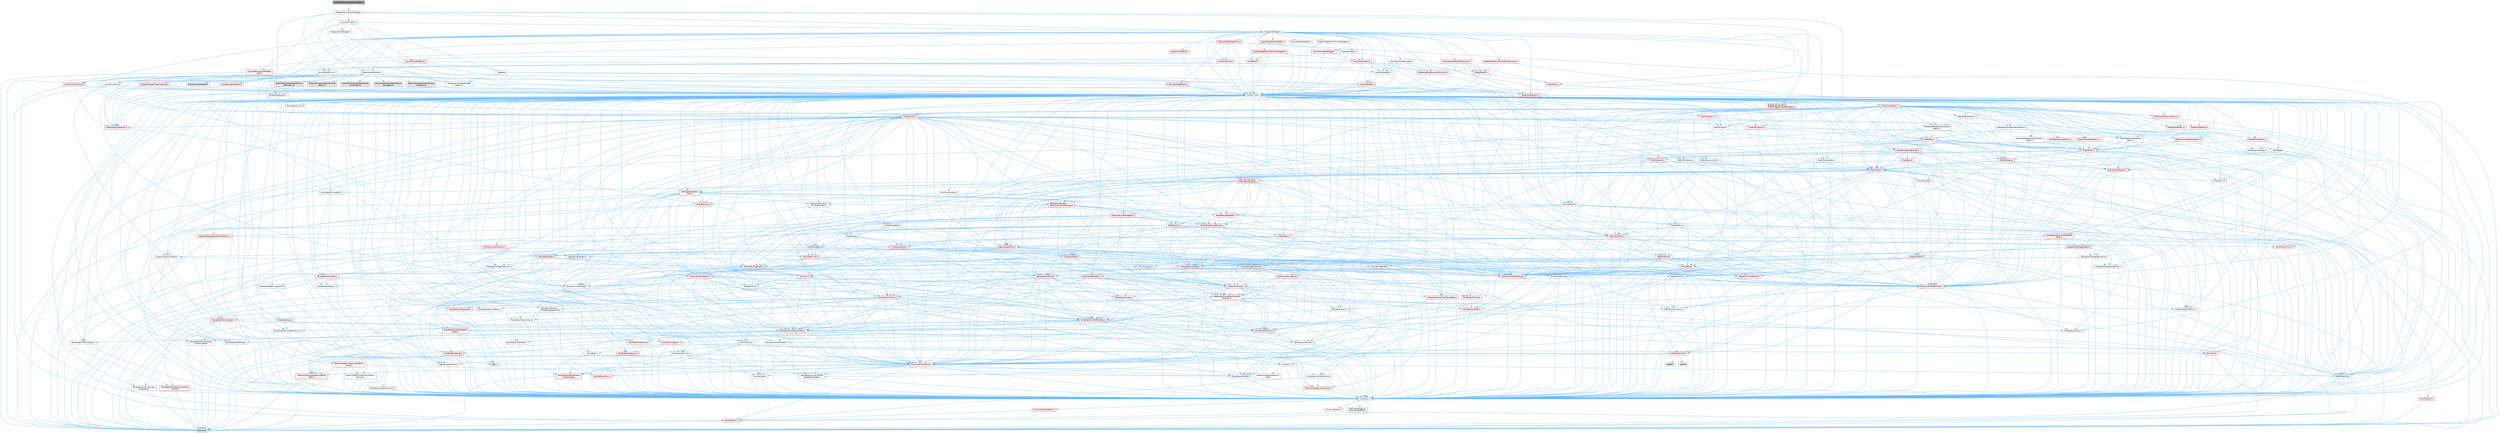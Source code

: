 digraph "SWorldPartitionViewportWidget.h"
{
 // INTERACTIVE_SVG=YES
 // LATEX_PDF_SIZE
  bgcolor="transparent";
  edge [fontname=Helvetica,fontsize=10,labelfontname=Helvetica,labelfontsize=10];
  node [fontname=Helvetica,fontsize=10,shape=box,height=0.2,width=0.4];
  Node1 [id="Node000001",label="SWorldPartitionViewportWidget.h",height=0.2,width=0.4,color="gray40", fillcolor="grey60", style="filled", fontcolor="black",tooltip=" "];
  Node1 -> Node2 [id="edge1_Node000001_Node000002",color="steelblue1",style="solid",tooltip=" "];
  Node2 [id="Node000002",label="Widgets/SCompoundWidget.h",height=0.2,width=0.4,color="grey40", fillcolor="white", style="filled",URL="$db/d0b/SCompoundWidget_8h.html",tooltip=" "];
  Node2 -> Node3 [id="edge2_Node000002_Node000003",color="steelblue1",style="solid",tooltip=" "];
  Node3 [id="Node000003",label="CoreMinimal.h",height=0.2,width=0.4,color="grey40", fillcolor="white", style="filled",URL="$d7/d67/CoreMinimal_8h.html",tooltip=" "];
  Node3 -> Node4 [id="edge3_Node000003_Node000004",color="steelblue1",style="solid",tooltip=" "];
  Node4 [id="Node000004",label="CoreTypes.h",height=0.2,width=0.4,color="grey40", fillcolor="white", style="filled",URL="$dc/dec/CoreTypes_8h.html",tooltip=" "];
  Node4 -> Node5 [id="edge4_Node000004_Node000005",color="steelblue1",style="solid",tooltip=" "];
  Node5 [id="Node000005",label="HAL/Platform.h",height=0.2,width=0.4,color="red", fillcolor="#FFF0F0", style="filled",URL="$d9/dd0/Platform_8h.html",tooltip=" "];
  Node5 -> Node8 [id="edge5_Node000005_Node000008",color="steelblue1",style="solid",tooltip=" "];
  Node8 [id="Node000008",label="type_traits",height=0.2,width=0.4,color="grey60", fillcolor="#E0E0E0", style="filled",tooltip=" "];
  Node4 -> Node15 [id="edge6_Node000004_Node000015",color="steelblue1",style="solid",tooltip=" "];
  Node15 [id="Node000015",label="ProfilingDebugging\l/UMemoryDefines.h",height=0.2,width=0.4,color="grey40", fillcolor="white", style="filled",URL="$d2/da2/UMemoryDefines_8h.html",tooltip=" "];
  Node4 -> Node16 [id="edge7_Node000004_Node000016",color="steelblue1",style="solid",tooltip=" "];
  Node16 [id="Node000016",label="Misc/CoreMiscDefines.h",height=0.2,width=0.4,color="red", fillcolor="#FFF0F0", style="filled",URL="$da/d38/CoreMiscDefines_8h.html",tooltip=" "];
  Node16 -> Node5 [id="edge8_Node000016_Node000005",color="steelblue1",style="solid",tooltip=" "];
  Node4 -> Node17 [id="edge9_Node000004_Node000017",color="steelblue1",style="solid",tooltip=" "];
  Node17 [id="Node000017",label="Misc/CoreDefines.h",height=0.2,width=0.4,color="grey40", fillcolor="white", style="filled",URL="$d3/dd2/CoreDefines_8h.html",tooltip=" "];
  Node3 -> Node18 [id="edge10_Node000003_Node000018",color="steelblue1",style="solid",tooltip=" "];
  Node18 [id="Node000018",label="CoreFwd.h",height=0.2,width=0.4,color="grey40", fillcolor="white", style="filled",URL="$d1/d1e/CoreFwd_8h.html",tooltip=" "];
  Node18 -> Node4 [id="edge11_Node000018_Node000004",color="steelblue1",style="solid",tooltip=" "];
  Node18 -> Node19 [id="edge12_Node000018_Node000019",color="steelblue1",style="solid",tooltip=" "];
  Node19 [id="Node000019",label="Containers/ContainersFwd.h",height=0.2,width=0.4,color="grey40", fillcolor="white", style="filled",URL="$d4/d0a/ContainersFwd_8h.html",tooltip=" "];
  Node19 -> Node5 [id="edge13_Node000019_Node000005",color="steelblue1",style="solid",tooltip=" "];
  Node19 -> Node4 [id="edge14_Node000019_Node000004",color="steelblue1",style="solid",tooltip=" "];
  Node19 -> Node20 [id="edge15_Node000019_Node000020",color="steelblue1",style="solid",tooltip=" "];
  Node20 [id="Node000020",label="Traits/IsContiguousContainer.h",height=0.2,width=0.4,color="red", fillcolor="#FFF0F0", style="filled",URL="$d5/d3c/IsContiguousContainer_8h.html",tooltip=" "];
  Node20 -> Node4 [id="edge16_Node000020_Node000004",color="steelblue1",style="solid",tooltip=" "];
  Node18 -> Node23 [id="edge17_Node000018_Node000023",color="steelblue1",style="solid",tooltip=" "];
  Node23 [id="Node000023",label="Math/MathFwd.h",height=0.2,width=0.4,color="grey40", fillcolor="white", style="filled",URL="$d2/d10/MathFwd_8h.html",tooltip=" "];
  Node23 -> Node5 [id="edge18_Node000023_Node000005",color="steelblue1",style="solid",tooltip=" "];
  Node18 -> Node24 [id="edge19_Node000018_Node000024",color="steelblue1",style="solid",tooltip=" "];
  Node24 [id="Node000024",label="UObject/UObjectHierarchy\lFwd.h",height=0.2,width=0.4,color="grey40", fillcolor="white", style="filled",URL="$d3/d13/UObjectHierarchyFwd_8h.html",tooltip=" "];
  Node3 -> Node24 [id="edge20_Node000003_Node000024",color="steelblue1",style="solid",tooltip=" "];
  Node3 -> Node19 [id="edge21_Node000003_Node000019",color="steelblue1",style="solid",tooltip=" "];
  Node3 -> Node25 [id="edge22_Node000003_Node000025",color="steelblue1",style="solid",tooltip=" "];
  Node25 [id="Node000025",label="Misc/VarArgs.h",height=0.2,width=0.4,color="grey40", fillcolor="white", style="filled",URL="$d5/d6f/VarArgs_8h.html",tooltip=" "];
  Node25 -> Node4 [id="edge23_Node000025_Node000004",color="steelblue1",style="solid",tooltip=" "];
  Node3 -> Node26 [id="edge24_Node000003_Node000026",color="steelblue1",style="solid",tooltip=" "];
  Node26 [id="Node000026",label="Logging/LogVerbosity.h",height=0.2,width=0.4,color="grey40", fillcolor="white", style="filled",URL="$d2/d8f/LogVerbosity_8h.html",tooltip=" "];
  Node26 -> Node4 [id="edge25_Node000026_Node000004",color="steelblue1",style="solid",tooltip=" "];
  Node3 -> Node27 [id="edge26_Node000003_Node000027",color="steelblue1",style="solid",tooltip=" "];
  Node27 [id="Node000027",label="Misc/OutputDevice.h",height=0.2,width=0.4,color="grey40", fillcolor="white", style="filled",URL="$d7/d32/OutputDevice_8h.html",tooltip=" "];
  Node27 -> Node18 [id="edge27_Node000027_Node000018",color="steelblue1",style="solid",tooltip=" "];
  Node27 -> Node4 [id="edge28_Node000027_Node000004",color="steelblue1",style="solid",tooltip=" "];
  Node27 -> Node26 [id="edge29_Node000027_Node000026",color="steelblue1",style="solid",tooltip=" "];
  Node27 -> Node25 [id="edge30_Node000027_Node000025",color="steelblue1",style="solid",tooltip=" "];
  Node27 -> Node28 [id="edge31_Node000027_Node000028",color="steelblue1",style="solid",tooltip=" "];
  Node28 [id="Node000028",label="Templates/IsArrayOrRefOf\lTypeByPredicate.h",height=0.2,width=0.4,color="grey40", fillcolor="white", style="filled",URL="$d6/da1/IsArrayOrRefOfTypeByPredicate_8h.html",tooltip=" "];
  Node28 -> Node4 [id="edge32_Node000028_Node000004",color="steelblue1",style="solid",tooltip=" "];
  Node27 -> Node29 [id="edge33_Node000027_Node000029",color="steelblue1",style="solid",tooltip=" "];
  Node29 [id="Node000029",label="Templates/IsValidVariadic\lFunctionArg.h",height=0.2,width=0.4,color="red", fillcolor="#FFF0F0", style="filled",URL="$d0/dc8/IsValidVariadicFunctionArg_8h.html",tooltip=" "];
  Node29 -> Node4 [id="edge34_Node000029_Node000004",color="steelblue1",style="solid",tooltip=" "];
  Node29 -> Node8 [id="edge35_Node000029_Node000008",color="steelblue1",style="solid",tooltip=" "];
  Node27 -> Node31 [id="edge36_Node000027_Node000031",color="steelblue1",style="solid",tooltip=" "];
  Node31 [id="Node000031",label="Traits/IsCharEncodingCompatible\lWith.h",height=0.2,width=0.4,color="red", fillcolor="#FFF0F0", style="filled",URL="$df/dd1/IsCharEncodingCompatibleWith_8h.html",tooltip=" "];
  Node31 -> Node8 [id="edge37_Node000031_Node000008",color="steelblue1",style="solid",tooltip=" "];
  Node3 -> Node33 [id="edge38_Node000003_Node000033",color="steelblue1",style="solid",tooltip=" "];
  Node33 [id="Node000033",label="HAL/PlatformCrt.h",height=0.2,width=0.4,color="red", fillcolor="#FFF0F0", style="filled",URL="$d8/d75/PlatformCrt_8h.html",tooltip=" "];
  Node33 -> Node34 [id="edge39_Node000033_Node000034",color="steelblue1",style="solid",tooltip=" "];
  Node34 [id="Node000034",label="new",height=0.2,width=0.4,color="grey60", fillcolor="#E0E0E0", style="filled",tooltip=" "];
  Node33 -> Node35 [id="edge40_Node000033_Node000035",color="steelblue1",style="solid",tooltip=" "];
  Node35 [id="Node000035",label="wchar.h",height=0.2,width=0.4,color="grey60", fillcolor="#E0E0E0", style="filled",tooltip=" "];
  Node33 -> Node36 [id="edge41_Node000033_Node000036",color="steelblue1",style="solid",tooltip=" "];
  Node36 [id="Node000036",label="stddef.h",height=0.2,width=0.4,color="grey60", fillcolor="#E0E0E0", style="filled",tooltip=" "];
  Node3 -> Node43 [id="edge42_Node000003_Node000043",color="steelblue1",style="solid",tooltip=" "];
  Node43 [id="Node000043",label="HAL/PlatformMisc.h",height=0.2,width=0.4,color="red", fillcolor="#FFF0F0", style="filled",URL="$d0/df5/PlatformMisc_8h.html",tooltip=" "];
  Node43 -> Node4 [id="edge43_Node000043_Node000004",color="steelblue1",style="solid",tooltip=" "];
  Node3 -> Node62 [id="edge44_Node000003_Node000062",color="steelblue1",style="solid",tooltip=" "];
  Node62 [id="Node000062",label="Misc/AssertionMacros.h",height=0.2,width=0.4,color="red", fillcolor="#FFF0F0", style="filled",URL="$d0/dfa/AssertionMacros_8h.html",tooltip=" "];
  Node62 -> Node4 [id="edge45_Node000062_Node000004",color="steelblue1",style="solid",tooltip=" "];
  Node62 -> Node5 [id="edge46_Node000062_Node000005",color="steelblue1",style="solid",tooltip=" "];
  Node62 -> Node43 [id="edge47_Node000062_Node000043",color="steelblue1",style="solid",tooltip=" "];
  Node62 -> Node63 [id="edge48_Node000062_Node000063",color="steelblue1",style="solid",tooltip=" "];
  Node63 [id="Node000063",label="Templates/EnableIf.h",height=0.2,width=0.4,color="grey40", fillcolor="white", style="filled",URL="$d7/d60/EnableIf_8h.html",tooltip=" "];
  Node63 -> Node4 [id="edge49_Node000063_Node000004",color="steelblue1",style="solid",tooltip=" "];
  Node62 -> Node28 [id="edge50_Node000062_Node000028",color="steelblue1",style="solid",tooltip=" "];
  Node62 -> Node29 [id="edge51_Node000062_Node000029",color="steelblue1",style="solid",tooltip=" "];
  Node62 -> Node31 [id="edge52_Node000062_Node000031",color="steelblue1",style="solid",tooltip=" "];
  Node62 -> Node25 [id="edge53_Node000062_Node000025",color="steelblue1",style="solid",tooltip=" "];
  Node3 -> Node71 [id="edge54_Node000003_Node000071",color="steelblue1",style="solid",tooltip=" "];
  Node71 [id="Node000071",label="Templates/IsPointer.h",height=0.2,width=0.4,color="grey40", fillcolor="white", style="filled",URL="$d7/d05/IsPointer_8h.html",tooltip=" "];
  Node71 -> Node4 [id="edge55_Node000071_Node000004",color="steelblue1",style="solid",tooltip=" "];
  Node3 -> Node72 [id="edge56_Node000003_Node000072",color="steelblue1",style="solid",tooltip=" "];
  Node72 [id="Node000072",label="HAL/PlatformMemory.h",height=0.2,width=0.4,color="red", fillcolor="#FFF0F0", style="filled",URL="$de/d68/PlatformMemory_8h.html",tooltip=" "];
  Node72 -> Node4 [id="edge57_Node000072_Node000004",color="steelblue1",style="solid",tooltip=" "];
  Node3 -> Node55 [id="edge58_Node000003_Node000055",color="steelblue1",style="solid",tooltip=" "];
  Node55 [id="Node000055",label="HAL/PlatformAtomics.h",height=0.2,width=0.4,color="red", fillcolor="#FFF0F0", style="filled",URL="$d3/d36/PlatformAtomics_8h.html",tooltip=" "];
  Node55 -> Node4 [id="edge59_Node000055_Node000004",color="steelblue1",style="solid",tooltip=" "];
  Node3 -> Node77 [id="edge60_Node000003_Node000077",color="steelblue1",style="solid",tooltip=" "];
  Node77 [id="Node000077",label="Misc/Exec.h",height=0.2,width=0.4,color="grey40", fillcolor="white", style="filled",URL="$de/ddb/Exec_8h.html",tooltip=" "];
  Node77 -> Node4 [id="edge61_Node000077_Node000004",color="steelblue1",style="solid",tooltip=" "];
  Node77 -> Node62 [id="edge62_Node000077_Node000062",color="steelblue1",style="solid",tooltip=" "];
  Node3 -> Node78 [id="edge63_Node000003_Node000078",color="steelblue1",style="solid",tooltip=" "];
  Node78 [id="Node000078",label="HAL/MemoryBase.h",height=0.2,width=0.4,color="red", fillcolor="#FFF0F0", style="filled",URL="$d6/d9f/MemoryBase_8h.html",tooltip=" "];
  Node78 -> Node4 [id="edge64_Node000078_Node000004",color="steelblue1",style="solid",tooltip=" "];
  Node78 -> Node55 [id="edge65_Node000078_Node000055",color="steelblue1",style="solid",tooltip=" "];
  Node78 -> Node33 [id="edge66_Node000078_Node000033",color="steelblue1",style="solid",tooltip=" "];
  Node78 -> Node77 [id="edge67_Node000078_Node000077",color="steelblue1",style="solid",tooltip=" "];
  Node78 -> Node27 [id="edge68_Node000078_Node000027",color="steelblue1",style="solid",tooltip=" "];
  Node3 -> Node88 [id="edge69_Node000003_Node000088",color="steelblue1",style="solid",tooltip=" "];
  Node88 [id="Node000088",label="HAL/UnrealMemory.h",height=0.2,width=0.4,color="red", fillcolor="#FFF0F0", style="filled",URL="$d9/d96/UnrealMemory_8h.html",tooltip=" "];
  Node88 -> Node4 [id="edge70_Node000088_Node000004",color="steelblue1",style="solid",tooltip=" "];
  Node88 -> Node78 [id="edge71_Node000088_Node000078",color="steelblue1",style="solid",tooltip=" "];
  Node88 -> Node72 [id="edge72_Node000088_Node000072",color="steelblue1",style="solid",tooltip=" "];
  Node88 -> Node71 [id="edge73_Node000088_Node000071",color="steelblue1",style="solid",tooltip=" "];
  Node3 -> Node90 [id="edge74_Node000003_Node000090",color="steelblue1",style="solid",tooltip=" "];
  Node90 [id="Node000090",label="Templates/IsArithmetic.h",height=0.2,width=0.4,color="grey40", fillcolor="white", style="filled",URL="$d2/d5d/IsArithmetic_8h.html",tooltip=" "];
  Node90 -> Node4 [id="edge75_Node000090_Node000004",color="steelblue1",style="solid",tooltip=" "];
  Node3 -> Node84 [id="edge76_Node000003_Node000084",color="steelblue1",style="solid",tooltip=" "];
  Node84 [id="Node000084",label="Templates/AndOrNot.h",height=0.2,width=0.4,color="grey40", fillcolor="white", style="filled",URL="$db/d0a/AndOrNot_8h.html",tooltip=" "];
  Node84 -> Node4 [id="edge77_Node000084_Node000004",color="steelblue1",style="solid",tooltip=" "];
  Node3 -> Node91 [id="edge78_Node000003_Node000091",color="steelblue1",style="solid",tooltip=" "];
  Node91 [id="Node000091",label="Templates/IsPODType.h",height=0.2,width=0.4,color="grey40", fillcolor="white", style="filled",URL="$d7/db1/IsPODType_8h.html",tooltip=" "];
  Node91 -> Node4 [id="edge79_Node000091_Node000004",color="steelblue1",style="solid",tooltip=" "];
  Node3 -> Node92 [id="edge80_Node000003_Node000092",color="steelblue1",style="solid",tooltip=" "];
  Node92 [id="Node000092",label="Templates/IsUECoreType.h",height=0.2,width=0.4,color="grey40", fillcolor="white", style="filled",URL="$d1/db8/IsUECoreType_8h.html",tooltip=" "];
  Node92 -> Node4 [id="edge81_Node000092_Node000004",color="steelblue1",style="solid",tooltip=" "];
  Node92 -> Node8 [id="edge82_Node000092_Node000008",color="steelblue1",style="solid",tooltip=" "];
  Node3 -> Node85 [id="edge83_Node000003_Node000085",color="steelblue1",style="solid",tooltip=" "];
  Node85 [id="Node000085",label="Templates/IsTriviallyCopy\lConstructible.h",height=0.2,width=0.4,color="grey40", fillcolor="white", style="filled",URL="$d3/d78/IsTriviallyCopyConstructible_8h.html",tooltip=" "];
  Node85 -> Node4 [id="edge84_Node000085_Node000004",color="steelblue1",style="solid",tooltip=" "];
  Node85 -> Node8 [id="edge85_Node000085_Node000008",color="steelblue1",style="solid",tooltip=" "];
  Node3 -> Node93 [id="edge86_Node000003_Node000093",color="steelblue1",style="solid",tooltip=" "];
  Node93 [id="Node000093",label="Templates/UnrealTypeTraits.h",height=0.2,width=0.4,color="red", fillcolor="#FFF0F0", style="filled",URL="$d2/d2d/UnrealTypeTraits_8h.html",tooltip=" "];
  Node93 -> Node4 [id="edge87_Node000093_Node000004",color="steelblue1",style="solid",tooltip=" "];
  Node93 -> Node71 [id="edge88_Node000093_Node000071",color="steelblue1",style="solid",tooltip=" "];
  Node93 -> Node62 [id="edge89_Node000093_Node000062",color="steelblue1",style="solid",tooltip=" "];
  Node93 -> Node84 [id="edge90_Node000093_Node000084",color="steelblue1",style="solid",tooltip=" "];
  Node93 -> Node63 [id="edge91_Node000093_Node000063",color="steelblue1",style="solid",tooltip=" "];
  Node93 -> Node90 [id="edge92_Node000093_Node000090",color="steelblue1",style="solid",tooltip=" "];
  Node93 -> Node91 [id="edge93_Node000093_Node000091",color="steelblue1",style="solid",tooltip=" "];
  Node93 -> Node92 [id="edge94_Node000093_Node000092",color="steelblue1",style="solid",tooltip=" "];
  Node93 -> Node85 [id="edge95_Node000093_Node000085",color="steelblue1",style="solid",tooltip=" "];
  Node3 -> Node63 [id="edge96_Node000003_Node000063",color="steelblue1",style="solid",tooltip=" "];
  Node3 -> Node95 [id="edge97_Node000003_Node000095",color="steelblue1",style="solid",tooltip=" "];
  Node95 [id="Node000095",label="Templates/RemoveReference.h",height=0.2,width=0.4,color="grey40", fillcolor="white", style="filled",URL="$da/dbe/RemoveReference_8h.html",tooltip=" "];
  Node95 -> Node4 [id="edge98_Node000095_Node000004",color="steelblue1",style="solid",tooltip=" "];
  Node3 -> Node96 [id="edge99_Node000003_Node000096",color="steelblue1",style="solid",tooltip=" "];
  Node96 [id="Node000096",label="Templates/IntegralConstant.h",height=0.2,width=0.4,color="grey40", fillcolor="white", style="filled",URL="$db/d1b/IntegralConstant_8h.html",tooltip=" "];
  Node96 -> Node4 [id="edge100_Node000096_Node000004",color="steelblue1",style="solid",tooltip=" "];
  Node3 -> Node97 [id="edge101_Node000003_Node000097",color="steelblue1",style="solid",tooltip=" "];
  Node97 [id="Node000097",label="Templates/IsClass.h",height=0.2,width=0.4,color="grey40", fillcolor="white", style="filled",URL="$db/dcb/IsClass_8h.html",tooltip=" "];
  Node97 -> Node4 [id="edge102_Node000097_Node000004",color="steelblue1",style="solid",tooltip=" "];
  Node3 -> Node98 [id="edge103_Node000003_Node000098",color="steelblue1",style="solid",tooltip=" "];
  Node98 [id="Node000098",label="Templates/TypeCompatible\lBytes.h",height=0.2,width=0.4,color="red", fillcolor="#FFF0F0", style="filled",URL="$df/d0a/TypeCompatibleBytes_8h.html",tooltip=" "];
  Node98 -> Node4 [id="edge104_Node000098_Node000004",color="steelblue1",style="solid",tooltip=" "];
  Node98 -> Node34 [id="edge105_Node000098_Node000034",color="steelblue1",style="solid",tooltip=" "];
  Node98 -> Node8 [id="edge106_Node000098_Node000008",color="steelblue1",style="solid",tooltip=" "];
  Node3 -> Node20 [id="edge107_Node000003_Node000020",color="steelblue1",style="solid",tooltip=" "];
  Node3 -> Node99 [id="edge108_Node000003_Node000099",color="steelblue1",style="solid",tooltip=" "];
  Node99 [id="Node000099",label="Templates/UnrealTemplate.h",height=0.2,width=0.4,color="red", fillcolor="#FFF0F0", style="filled",URL="$d4/d24/UnrealTemplate_8h.html",tooltip=" "];
  Node99 -> Node4 [id="edge109_Node000099_Node000004",color="steelblue1",style="solid",tooltip=" "];
  Node99 -> Node71 [id="edge110_Node000099_Node000071",color="steelblue1",style="solid",tooltip=" "];
  Node99 -> Node88 [id="edge111_Node000099_Node000088",color="steelblue1",style="solid",tooltip=" "];
  Node99 -> Node93 [id="edge112_Node000099_Node000093",color="steelblue1",style="solid",tooltip=" "];
  Node99 -> Node95 [id="edge113_Node000099_Node000095",color="steelblue1",style="solid",tooltip=" "];
  Node99 -> Node98 [id="edge114_Node000099_Node000098",color="steelblue1",style="solid",tooltip=" "];
  Node99 -> Node66 [id="edge115_Node000099_Node000066",color="steelblue1",style="solid",tooltip=" "];
  Node66 [id="Node000066",label="Templates/Identity.h",height=0.2,width=0.4,color="grey40", fillcolor="white", style="filled",URL="$d0/dd5/Identity_8h.html",tooltip=" "];
  Node99 -> Node20 [id="edge116_Node000099_Node000020",color="steelblue1",style="solid",tooltip=" "];
  Node99 -> Node8 [id="edge117_Node000099_Node000008",color="steelblue1",style="solid",tooltip=" "];
  Node3 -> Node48 [id="edge118_Node000003_Node000048",color="steelblue1",style="solid",tooltip=" "];
  Node48 [id="Node000048",label="Math/NumericLimits.h",height=0.2,width=0.4,color="grey40", fillcolor="white", style="filled",URL="$df/d1b/NumericLimits_8h.html",tooltip=" "];
  Node48 -> Node4 [id="edge119_Node000048_Node000004",color="steelblue1",style="solid",tooltip=" "];
  Node3 -> Node103 [id="edge120_Node000003_Node000103",color="steelblue1",style="solid",tooltip=" "];
  Node103 [id="Node000103",label="HAL/PlatformMath.h",height=0.2,width=0.4,color="red", fillcolor="#FFF0F0", style="filled",URL="$dc/d53/PlatformMath_8h.html",tooltip=" "];
  Node103 -> Node4 [id="edge121_Node000103_Node000004",color="steelblue1",style="solid",tooltip=" "];
  Node3 -> Node86 [id="edge122_Node000003_Node000086",color="steelblue1",style="solid",tooltip=" "];
  Node86 [id="Node000086",label="Templates/IsTriviallyCopy\lAssignable.h",height=0.2,width=0.4,color="grey40", fillcolor="white", style="filled",URL="$d2/df2/IsTriviallyCopyAssignable_8h.html",tooltip=" "];
  Node86 -> Node4 [id="edge123_Node000086_Node000004",color="steelblue1",style="solid",tooltip=" "];
  Node86 -> Node8 [id="edge124_Node000086_Node000008",color="steelblue1",style="solid",tooltip=" "];
  Node3 -> Node111 [id="edge125_Node000003_Node000111",color="steelblue1",style="solid",tooltip=" "];
  Node111 [id="Node000111",label="Templates/MemoryOps.h",height=0.2,width=0.4,color="red", fillcolor="#FFF0F0", style="filled",URL="$db/dea/MemoryOps_8h.html",tooltip=" "];
  Node111 -> Node4 [id="edge126_Node000111_Node000004",color="steelblue1",style="solid",tooltip=" "];
  Node111 -> Node88 [id="edge127_Node000111_Node000088",color="steelblue1",style="solid",tooltip=" "];
  Node111 -> Node86 [id="edge128_Node000111_Node000086",color="steelblue1",style="solid",tooltip=" "];
  Node111 -> Node85 [id="edge129_Node000111_Node000085",color="steelblue1",style="solid",tooltip=" "];
  Node111 -> Node93 [id="edge130_Node000111_Node000093",color="steelblue1",style="solid",tooltip=" "];
  Node111 -> Node34 [id="edge131_Node000111_Node000034",color="steelblue1",style="solid",tooltip=" "];
  Node111 -> Node8 [id="edge132_Node000111_Node000008",color="steelblue1",style="solid",tooltip=" "];
  Node3 -> Node112 [id="edge133_Node000003_Node000112",color="steelblue1",style="solid",tooltip=" "];
  Node112 [id="Node000112",label="Containers/ContainerAllocation\lPolicies.h",height=0.2,width=0.4,color="red", fillcolor="#FFF0F0", style="filled",URL="$d7/dff/ContainerAllocationPolicies_8h.html",tooltip=" "];
  Node112 -> Node4 [id="edge134_Node000112_Node000004",color="steelblue1",style="solid",tooltip=" "];
  Node112 -> Node112 [id="edge135_Node000112_Node000112",color="steelblue1",style="solid",tooltip=" "];
  Node112 -> Node103 [id="edge136_Node000112_Node000103",color="steelblue1",style="solid",tooltip=" "];
  Node112 -> Node88 [id="edge137_Node000112_Node000088",color="steelblue1",style="solid",tooltip=" "];
  Node112 -> Node48 [id="edge138_Node000112_Node000048",color="steelblue1",style="solid",tooltip=" "];
  Node112 -> Node62 [id="edge139_Node000112_Node000062",color="steelblue1",style="solid",tooltip=" "];
  Node112 -> Node111 [id="edge140_Node000112_Node000111",color="steelblue1",style="solid",tooltip=" "];
  Node112 -> Node98 [id="edge141_Node000112_Node000098",color="steelblue1",style="solid",tooltip=" "];
  Node112 -> Node8 [id="edge142_Node000112_Node000008",color="steelblue1",style="solid",tooltip=" "];
  Node3 -> Node115 [id="edge143_Node000003_Node000115",color="steelblue1",style="solid",tooltip=" "];
  Node115 [id="Node000115",label="Templates/IsEnumClass.h",height=0.2,width=0.4,color="grey40", fillcolor="white", style="filled",URL="$d7/d15/IsEnumClass_8h.html",tooltip=" "];
  Node115 -> Node4 [id="edge144_Node000115_Node000004",color="steelblue1",style="solid",tooltip=" "];
  Node115 -> Node84 [id="edge145_Node000115_Node000084",color="steelblue1",style="solid",tooltip=" "];
  Node3 -> Node116 [id="edge146_Node000003_Node000116",color="steelblue1",style="solid",tooltip=" "];
  Node116 [id="Node000116",label="HAL/PlatformProperties.h",height=0.2,width=0.4,color="red", fillcolor="#FFF0F0", style="filled",URL="$d9/db0/PlatformProperties_8h.html",tooltip=" "];
  Node116 -> Node4 [id="edge147_Node000116_Node000004",color="steelblue1",style="solid",tooltip=" "];
  Node3 -> Node119 [id="edge148_Node000003_Node000119",color="steelblue1",style="solid",tooltip=" "];
  Node119 [id="Node000119",label="Misc/EngineVersionBase.h",height=0.2,width=0.4,color="grey40", fillcolor="white", style="filled",URL="$d5/d2b/EngineVersionBase_8h.html",tooltip=" "];
  Node119 -> Node4 [id="edge149_Node000119_Node000004",color="steelblue1",style="solid",tooltip=" "];
  Node3 -> Node120 [id="edge150_Node000003_Node000120",color="steelblue1",style="solid",tooltip=" "];
  Node120 [id="Node000120",label="Internationalization\l/TextNamespaceFwd.h",height=0.2,width=0.4,color="grey40", fillcolor="white", style="filled",URL="$d8/d97/TextNamespaceFwd_8h.html",tooltip=" "];
  Node120 -> Node4 [id="edge151_Node000120_Node000004",color="steelblue1",style="solid",tooltip=" "];
  Node3 -> Node121 [id="edge152_Node000003_Node000121",color="steelblue1",style="solid",tooltip=" "];
  Node121 [id="Node000121",label="Serialization/Archive.h",height=0.2,width=0.4,color="red", fillcolor="#FFF0F0", style="filled",URL="$d7/d3b/Archive_8h.html",tooltip=" "];
  Node121 -> Node18 [id="edge153_Node000121_Node000018",color="steelblue1",style="solid",tooltip=" "];
  Node121 -> Node4 [id="edge154_Node000121_Node000004",color="steelblue1",style="solid",tooltip=" "];
  Node121 -> Node116 [id="edge155_Node000121_Node000116",color="steelblue1",style="solid",tooltip=" "];
  Node121 -> Node120 [id="edge156_Node000121_Node000120",color="steelblue1",style="solid",tooltip=" "];
  Node121 -> Node23 [id="edge157_Node000121_Node000023",color="steelblue1",style="solid",tooltip=" "];
  Node121 -> Node62 [id="edge158_Node000121_Node000062",color="steelblue1",style="solid",tooltip=" "];
  Node121 -> Node119 [id="edge159_Node000121_Node000119",color="steelblue1",style="solid",tooltip=" "];
  Node121 -> Node25 [id="edge160_Node000121_Node000025",color="steelblue1",style="solid",tooltip=" "];
  Node121 -> Node63 [id="edge161_Node000121_Node000063",color="steelblue1",style="solid",tooltip=" "];
  Node121 -> Node28 [id="edge162_Node000121_Node000028",color="steelblue1",style="solid",tooltip=" "];
  Node121 -> Node115 [id="edge163_Node000121_Node000115",color="steelblue1",style="solid",tooltip=" "];
  Node121 -> Node29 [id="edge164_Node000121_Node000029",color="steelblue1",style="solid",tooltip=" "];
  Node121 -> Node99 [id="edge165_Node000121_Node000099",color="steelblue1",style="solid",tooltip=" "];
  Node121 -> Node31 [id="edge166_Node000121_Node000031",color="steelblue1",style="solid",tooltip=" "];
  Node121 -> Node124 [id="edge167_Node000121_Node000124",color="steelblue1",style="solid",tooltip=" "];
  Node124 [id="Node000124",label="UObject/ObjectVersion.h",height=0.2,width=0.4,color="grey40", fillcolor="white", style="filled",URL="$da/d63/ObjectVersion_8h.html",tooltip=" "];
  Node124 -> Node4 [id="edge168_Node000124_Node000004",color="steelblue1",style="solid",tooltip=" "];
  Node3 -> Node125 [id="edge169_Node000003_Node000125",color="steelblue1",style="solid",tooltip=" "];
  Node125 [id="Node000125",label="Templates/Less.h",height=0.2,width=0.4,color="grey40", fillcolor="white", style="filled",URL="$de/dc8/Less_8h.html",tooltip=" "];
  Node125 -> Node4 [id="edge170_Node000125_Node000004",color="steelblue1",style="solid",tooltip=" "];
  Node125 -> Node99 [id="edge171_Node000125_Node000099",color="steelblue1",style="solid",tooltip=" "];
  Node3 -> Node126 [id="edge172_Node000003_Node000126",color="steelblue1",style="solid",tooltip=" "];
  Node126 [id="Node000126",label="Templates/Sorting.h",height=0.2,width=0.4,color="red", fillcolor="#FFF0F0", style="filled",URL="$d3/d9e/Sorting_8h.html",tooltip=" "];
  Node126 -> Node4 [id="edge173_Node000126_Node000004",color="steelblue1",style="solid",tooltip=" "];
  Node126 -> Node103 [id="edge174_Node000126_Node000103",color="steelblue1",style="solid",tooltip=" "];
  Node126 -> Node125 [id="edge175_Node000126_Node000125",color="steelblue1",style="solid",tooltip=" "];
  Node3 -> Node137 [id="edge176_Node000003_Node000137",color="steelblue1",style="solid",tooltip=" "];
  Node137 [id="Node000137",label="Misc/Char.h",height=0.2,width=0.4,color="red", fillcolor="#FFF0F0", style="filled",URL="$d0/d58/Char_8h.html",tooltip=" "];
  Node137 -> Node4 [id="edge177_Node000137_Node000004",color="steelblue1",style="solid",tooltip=" "];
  Node137 -> Node8 [id="edge178_Node000137_Node000008",color="steelblue1",style="solid",tooltip=" "];
  Node3 -> Node140 [id="edge179_Node000003_Node000140",color="steelblue1",style="solid",tooltip=" "];
  Node140 [id="Node000140",label="GenericPlatform/GenericPlatform\lStricmp.h",height=0.2,width=0.4,color="grey40", fillcolor="white", style="filled",URL="$d2/d86/GenericPlatformStricmp_8h.html",tooltip=" "];
  Node140 -> Node4 [id="edge180_Node000140_Node000004",color="steelblue1",style="solid",tooltip=" "];
  Node3 -> Node141 [id="edge181_Node000003_Node000141",color="steelblue1",style="solid",tooltip=" "];
  Node141 [id="Node000141",label="GenericPlatform/GenericPlatform\lString.h",height=0.2,width=0.4,color="red", fillcolor="#FFF0F0", style="filled",URL="$dd/d20/GenericPlatformString_8h.html",tooltip=" "];
  Node141 -> Node4 [id="edge182_Node000141_Node000004",color="steelblue1",style="solid",tooltip=" "];
  Node141 -> Node140 [id="edge183_Node000141_Node000140",color="steelblue1",style="solid",tooltip=" "];
  Node141 -> Node63 [id="edge184_Node000141_Node000063",color="steelblue1",style="solid",tooltip=" "];
  Node141 -> Node31 [id="edge185_Node000141_Node000031",color="steelblue1",style="solid",tooltip=" "];
  Node141 -> Node8 [id="edge186_Node000141_Node000008",color="steelblue1",style="solid",tooltip=" "];
  Node3 -> Node74 [id="edge187_Node000003_Node000074",color="steelblue1",style="solid",tooltip=" "];
  Node74 [id="Node000074",label="HAL/PlatformString.h",height=0.2,width=0.4,color="red", fillcolor="#FFF0F0", style="filled",URL="$db/db5/PlatformString_8h.html",tooltip=" "];
  Node74 -> Node4 [id="edge188_Node000074_Node000004",color="steelblue1",style="solid",tooltip=" "];
  Node3 -> Node144 [id="edge189_Node000003_Node000144",color="steelblue1",style="solid",tooltip=" "];
  Node144 [id="Node000144",label="Misc/CString.h",height=0.2,width=0.4,color="grey40", fillcolor="white", style="filled",URL="$d2/d49/CString_8h.html",tooltip=" "];
  Node144 -> Node4 [id="edge190_Node000144_Node000004",color="steelblue1",style="solid",tooltip=" "];
  Node144 -> Node33 [id="edge191_Node000144_Node000033",color="steelblue1",style="solid",tooltip=" "];
  Node144 -> Node74 [id="edge192_Node000144_Node000074",color="steelblue1",style="solid",tooltip=" "];
  Node144 -> Node62 [id="edge193_Node000144_Node000062",color="steelblue1",style="solid",tooltip=" "];
  Node144 -> Node137 [id="edge194_Node000144_Node000137",color="steelblue1",style="solid",tooltip=" "];
  Node144 -> Node25 [id="edge195_Node000144_Node000025",color="steelblue1",style="solid",tooltip=" "];
  Node144 -> Node28 [id="edge196_Node000144_Node000028",color="steelblue1",style="solid",tooltip=" "];
  Node144 -> Node29 [id="edge197_Node000144_Node000029",color="steelblue1",style="solid",tooltip=" "];
  Node144 -> Node31 [id="edge198_Node000144_Node000031",color="steelblue1",style="solid",tooltip=" "];
  Node3 -> Node145 [id="edge199_Node000003_Node000145",color="steelblue1",style="solid",tooltip=" "];
  Node145 [id="Node000145",label="Misc/Crc.h",height=0.2,width=0.4,color="red", fillcolor="#FFF0F0", style="filled",URL="$d4/dd2/Crc_8h.html",tooltip=" "];
  Node145 -> Node4 [id="edge200_Node000145_Node000004",color="steelblue1",style="solid",tooltip=" "];
  Node145 -> Node74 [id="edge201_Node000145_Node000074",color="steelblue1",style="solid",tooltip=" "];
  Node145 -> Node62 [id="edge202_Node000145_Node000062",color="steelblue1",style="solid",tooltip=" "];
  Node145 -> Node144 [id="edge203_Node000145_Node000144",color="steelblue1",style="solid",tooltip=" "];
  Node145 -> Node137 [id="edge204_Node000145_Node000137",color="steelblue1",style="solid",tooltip=" "];
  Node145 -> Node93 [id="edge205_Node000145_Node000093",color="steelblue1",style="solid",tooltip=" "];
  Node3 -> Node136 [id="edge206_Node000003_Node000136",color="steelblue1",style="solid",tooltip=" "];
  Node136 [id="Node000136",label="Math/UnrealMathUtility.h",height=0.2,width=0.4,color="red", fillcolor="#FFF0F0", style="filled",URL="$db/db8/UnrealMathUtility_8h.html",tooltip=" "];
  Node136 -> Node4 [id="edge207_Node000136_Node000004",color="steelblue1",style="solid",tooltip=" "];
  Node136 -> Node62 [id="edge208_Node000136_Node000062",color="steelblue1",style="solid",tooltip=" "];
  Node136 -> Node103 [id="edge209_Node000136_Node000103",color="steelblue1",style="solid",tooltip=" "];
  Node136 -> Node23 [id="edge210_Node000136_Node000023",color="steelblue1",style="solid",tooltip=" "];
  Node136 -> Node66 [id="edge211_Node000136_Node000066",color="steelblue1",style="solid",tooltip=" "];
  Node3 -> Node146 [id="edge212_Node000003_Node000146",color="steelblue1",style="solid",tooltip=" "];
  Node146 [id="Node000146",label="Containers/UnrealString.h",height=0.2,width=0.4,color="red", fillcolor="#FFF0F0", style="filled",URL="$d5/dba/UnrealString_8h.html",tooltip=" "];
  Node3 -> Node150 [id="edge213_Node000003_Node000150",color="steelblue1",style="solid",tooltip=" "];
  Node150 [id="Node000150",label="Containers/Array.h",height=0.2,width=0.4,color="red", fillcolor="#FFF0F0", style="filled",URL="$df/dd0/Array_8h.html",tooltip=" "];
  Node150 -> Node4 [id="edge214_Node000150_Node000004",color="steelblue1",style="solid",tooltip=" "];
  Node150 -> Node62 [id="edge215_Node000150_Node000062",color="steelblue1",style="solid",tooltip=" "];
  Node150 -> Node88 [id="edge216_Node000150_Node000088",color="steelblue1",style="solid",tooltip=" "];
  Node150 -> Node93 [id="edge217_Node000150_Node000093",color="steelblue1",style="solid",tooltip=" "];
  Node150 -> Node99 [id="edge218_Node000150_Node000099",color="steelblue1",style="solid",tooltip=" "];
  Node150 -> Node112 [id="edge219_Node000150_Node000112",color="steelblue1",style="solid",tooltip=" "];
  Node150 -> Node121 [id="edge220_Node000150_Node000121",color="steelblue1",style="solid",tooltip=" "];
  Node150 -> Node129 [id="edge221_Node000150_Node000129",color="steelblue1",style="solid",tooltip=" "];
  Node129 [id="Node000129",label="Templates/Invoke.h",height=0.2,width=0.4,color="red", fillcolor="#FFF0F0", style="filled",URL="$d7/deb/Invoke_8h.html",tooltip=" "];
  Node129 -> Node4 [id="edge222_Node000129_Node000004",color="steelblue1",style="solid",tooltip=" "];
  Node129 -> Node99 [id="edge223_Node000129_Node000099",color="steelblue1",style="solid",tooltip=" "];
  Node129 -> Node8 [id="edge224_Node000129_Node000008",color="steelblue1",style="solid",tooltip=" "];
  Node150 -> Node125 [id="edge225_Node000150_Node000125",color="steelblue1",style="solid",tooltip=" "];
  Node150 -> Node126 [id="edge226_Node000150_Node000126",color="steelblue1",style="solid",tooltip=" "];
  Node150 -> Node173 [id="edge227_Node000150_Node000173",color="steelblue1",style="solid",tooltip=" "];
  Node173 [id="Node000173",label="Templates/AlignmentTemplates.h",height=0.2,width=0.4,color="red", fillcolor="#FFF0F0", style="filled",URL="$dd/d32/AlignmentTemplates_8h.html",tooltip=" "];
  Node173 -> Node4 [id="edge228_Node000173_Node000004",color="steelblue1",style="solid",tooltip=" "];
  Node173 -> Node71 [id="edge229_Node000173_Node000071",color="steelblue1",style="solid",tooltip=" "];
  Node150 -> Node8 [id="edge230_Node000150_Node000008",color="steelblue1",style="solid",tooltip=" "];
  Node3 -> Node174 [id="edge231_Node000003_Node000174",color="steelblue1",style="solid",tooltip=" "];
  Node174 [id="Node000174",label="Misc/FrameNumber.h",height=0.2,width=0.4,color="grey40", fillcolor="white", style="filled",URL="$dd/dbd/FrameNumber_8h.html",tooltip=" "];
  Node174 -> Node4 [id="edge232_Node000174_Node000004",color="steelblue1",style="solid",tooltip=" "];
  Node174 -> Node48 [id="edge233_Node000174_Node000048",color="steelblue1",style="solid",tooltip=" "];
  Node174 -> Node136 [id="edge234_Node000174_Node000136",color="steelblue1",style="solid",tooltip=" "];
  Node174 -> Node63 [id="edge235_Node000174_Node000063",color="steelblue1",style="solid",tooltip=" "];
  Node174 -> Node93 [id="edge236_Node000174_Node000093",color="steelblue1",style="solid",tooltip=" "];
  Node3 -> Node175 [id="edge237_Node000003_Node000175",color="steelblue1",style="solid",tooltip=" "];
  Node175 [id="Node000175",label="Misc/Timespan.h",height=0.2,width=0.4,color="grey40", fillcolor="white", style="filled",URL="$da/dd9/Timespan_8h.html",tooltip=" "];
  Node175 -> Node4 [id="edge238_Node000175_Node000004",color="steelblue1",style="solid",tooltip=" "];
  Node175 -> Node176 [id="edge239_Node000175_Node000176",color="steelblue1",style="solid",tooltip=" "];
  Node176 [id="Node000176",label="Math/Interval.h",height=0.2,width=0.4,color="grey40", fillcolor="white", style="filled",URL="$d1/d55/Interval_8h.html",tooltip=" "];
  Node176 -> Node4 [id="edge240_Node000176_Node000004",color="steelblue1",style="solid",tooltip=" "];
  Node176 -> Node90 [id="edge241_Node000176_Node000090",color="steelblue1",style="solid",tooltip=" "];
  Node176 -> Node93 [id="edge242_Node000176_Node000093",color="steelblue1",style="solid",tooltip=" "];
  Node176 -> Node48 [id="edge243_Node000176_Node000048",color="steelblue1",style="solid",tooltip=" "];
  Node176 -> Node136 [id="edge244_Node000176_Node000136",color="steelblue1",style="solid",tooltip=" "];
  Node175 -> Node136 [id="edge245_Node000175_Node000136",color="steelblue1",style="solid",tooltip=" "];
  Node175 -> Node62 [id="edge246_Node000175_Node000062",color="steelblue1",style="solid",tooltip=" "];
  Node3 -> Node177 [id="edge247_Node000003_Node000177",color="steelblue1",style="solid",tooltip=" "];
  Node177 [id="Node000177",label="Containers/StringConv.h",height=0.2,width=0.4,color="red", fillcolor="#FFF0F0", style="filled",URL="$d3/ddf/StringConv_8h.html",tooltip=" "];
  Node177 -> Node4 [id="edge248_Node000177_Node000004",color="steelblue1",style="solid",tooltip=" "];
  Node177 -> Node62 [id="edge249_Node000177_Node000062",color="steelblue1",style="solid",tooltip=" "];
  Node177 -> Node112 [id="edge250_Node000177_Node000112",color="steelblue1",style="solid",tooltip=" "];
  Node177 -> Node150 [id="edge251_Node000177_Node000150",color="steelblue1",style="solid",tooltip=" "];
  Node177 -> Node144 [id="edge252_Node000177_Node000144",color="steelblue1",style="solid",tooltip=" "];
  Node177 -> Node178 [id="edge253_Node000177_Node000178",color="steelblue1",style="solid",tooltip=" "];
  Node178 [id="Node000178",label="Templates/IsArray.h",height=0.2,width=0.4,color="grey40", fillcolor="white", style="filled",URL="$d8/d8d/IsArray_8h.html",tooltip=" "];
  Node178 -> Node4 [id="edge254_Node000178_Node000004",color="steelblue1",style="solid",tooltip=" "];
  Node177 -> Node99 [id="edge255_Node000177_Node000099",color="steelblue1",style="solid",tooltip=" "];
  Node177 -> Node93 [id="edge256_Node000177_Node000093",color="steelblue1",style="solid",tooltip=" "];
  Node177 -> Node31 [id="edge257_Node000177_Node000031",color="steelblue1",style="solid",tooltip=" "];
  Node177 -> Node20 [id="edge258_Node000177_Node000020",color="steelblue1",style="solid",tooltip=" "];
  Node177 -> Node8 [id="edge259_Node000177_Node000008",color="steelblue1",style="solid",tooltip=" "];
  Node3 -> Node179 [id="edge260_Node000003_Node000179",color="steelblue1",style="solid",tooltip=" "];
  Node179 [id="Node000179",label="UObject/UnrealNames.h",height=0.2,width=0.4,color="red", fillcolor="#FFF0F0", style="filled",URL="$d8/db1/UnrealNames_8h.html",tooltip=" "];
  Node179 -> Node4 [id="edge261_Node000179_Node000004",color="steelblue1",style="solid",tooltip=" "];
  Node3 -> Node181 [id="edge262_Node000003_Node000181",color="steelblue1",style="solid",tooltip=" "];
  Node181 [id="Node000181",label="UObject/NameTypes.h",height=0.2,width=0.4,color="red", fillcolor="#FFF0F0", style="filled",URL="$d6/d35/NameTypes_8h.html",tooltip=" "];
  Node181 -> Node4 [id="edge263_Node000181_Node000004",color="steelblue1",style="solid",tooltip=" "];
  Node181 -> Node62 [id="edge264_Node000181_Node000062",color="steelblue1",style="solid",tooltip=" "];
  Node181 -> Node88 [id="edge265_Node000181_Node000088",color="steelblue1",style="solid",tooltip=" "];
  Node181 -> Node93 [id="edge266_Node000181_Node000093",color="steelblue1",style="solid",tooltip=" "];
  Node181 -> Node99 [id="edge267_Node000181_Node000099",color="steelblue1",style="solid",tooltip=" "];
  Node181 -> Node146 [id="edge268_Node000181_Node000146",color="steelblue1",style="solid",tooltip=" "];
  Node181 -> Node177 [id="edge269_Node000181_Node000177",color="steelblue1",style="solid",tooltip=" "];
  Node181 -> Node179 [id="edge270_Node000181_Node000179",color="steelblue1",style="solid",tooltip=" "];
  Node3 -> Node189 [id="edge271_Node000003_Node000189",color="steelblue1",style="solid",tooltip=" "];
  Node189 [id="Node000189",label="Misc/Parse.h",height=0.2,width=0.4,color="red", fillcolor="#FFF0F0", style="filled",URL="$dc/d71/Parse_8h.html",tooltip=" "];
  Node189 -> Node146 [id="edge272_Node000189_Node000146",color="steelblue1",style="solid",tooltip=" "];
  Node189 -> Node4 [id="edge273_Node000189_Node000004",color="steelblue1",style="solid",tooltip=" "];
  Node189 -> Node33 [id="edge274_Node000189_Node000033",color="steelblue1",style="solid",tooltip=" "];
  Node189 -> Node50 [id="edge275_Node000189_Node000050",color="steelblue1",style="solid",tooltip=" "];
  Node50 [id="Node000050",label="Misc/EnumClassFlags.h",height=0.2,width=0.4,color="grey40", fillcolor="white", style="filled",URL="$d8/de7/EnumClassFlags_8h.html",tooltip=" "];
  Node189 -> Node190 [id="edge276_Node000189_Node000190",color="steelblue1",style="solid",tooltip=" "];
  Node190 [id="Node000190",label="Templates/Function.h",height=0.2,width=0.4,color="red", fillcolor="#FFF0F0", style="filled",URL="$df/df5/Function_8h.html",tooltip=" "];
  Node190 -> Node4 [id="edge277_Node000190_Node000004",color="steelblue1",style="solid",tooltip=" "];
  Node190 -> Node62 [id="edge278_Node000190_Node000062",color="steelblue1",style="solid",tooltip=" "];
  Node190 -> Node88 [id="edge279_Node000190_Node000088",color="steelblue1",style="solid",tooltip=" "];
  Node190 -> Node93 [id="edge280_Node000190_Node000093",color="steelblue1",style="solid",tooltip=" "];
  Node190 -> Node129 [id="edge281_Node000190_Node000129",color="steelblue1",style="solid",tooltip=" "];
  Node190 -> Node99 [id="edge282_Node000190_Node000099",color="steelblue1",style="solid",tooltip=" "];
  Node190 -> Node136 [id="edge283_Node000190_Node000136",color="steelblue1",style="solid",tooltip=" "];
  Node190 -> Node34 [id="edge284_Node000190_Node000034",color="steelblue1",style="solid",tooltip=" "];
  Node190 -> Node8 [id="edge285_Node000190_Node000008",color="steelblue1",style="solid",tooltip=" "];
  Node3 -> Node173 [id="edge286_Node000003_Node000173",color="steelblue1",style="solid",tooltip=" "];
  Node3 -> Node192 [id="edge287_Node000003_Node000192",color="steelblue1",style="solid",tooltip=" "];
  Node192 [id="Node000192",label="Misc/StructBuilder.h",height=0.2,width=0.4,color="grey40", fillcolor="white", style="filled",URL="$d9/db3/StructBuilder_8h.html",tooltip=" "];
  Node192 -> Node4 [id="edge288_Node000192_Node000004",color="steelblue1",style="solid",tooltip=" "];
  Node192 -> Node136 [id="edge289_Node000192_Node000136",color="steelblue1",style="solid",tooltip=" "];
  Node192 -> Node173 [id="edge290_Node000192_Node000173",color="steelblue1",style="solid",tooltip=" "];
  Node3 -> Node105 [id="edge291_Node000003_Node000105",color="steelblue1",style="solid",tooltip=" "];
  Node105 [id="Node000105",label="Templates/Decay.h",height=0.2,width=0.4,color="grey40", fillcolor="white", style="filled",URL="$dd/d0f/Decay_8h.html",tooltip=" "];
  Node105 -> Node4 [id="edge292_Node000105_Node000004",color="steelblue1",style="solid",tooltip=" "];
  Node105 -> Node95 [id="edge293_Node000105_Node000095",color="steelblue1",style="solid",tooltip=" "];
  Node105 -> Node8 [id="edge294_Node000105_Node000008",color="steelblue1",style="solid",tooltip=" "];
  Node3 -> Node193 [id="edge295_Node000003_Node000193",color="steelblue1",style="solid",tooltip=" "];
  Node193 [id="Node000193",label="Templates/PointerIsConvertible\lFromTo.h",height=0.2,width=0.4,color="red", fillcolor="#FFF0F0", style="filled",URL="$d6/d65/PointerIsConvertibleFromTo_8h.html",tooltip=" "];
  Node193 -> Node4 [id="edge296_Node000193_Node000004",color="steelblue1",style="solid",tooltip=" "];
  Node193 -> Node8 [id="edge297_Node000193_Node000008",color="steelblue1",style="solid",tooltip=" "];
  Node3 -> Node129 [id="edge298_Node000003_Node000129",color="steelblue1",style="solid",tooltip=" "];
  Node3 -> Node190 [id="edge299_Node000003_Node000190",color="steelblue1",style="solid",tooltip=" "];
  Node3 -> Node162 [id="edge300_Node000003_Node000162",color="steelblue1",style="solid",tooltip=" "];
  Node162 [id="Node000162",label="Templates/TypeHash.h",height=0.2,width=0.4,color="red", fillcolor="#FFF0F0", style="filled",URL="$d1/d62/TypeHash_8h.html",tooltip=" "];
  Node162 -> Node4 [id="edge301_Node000162_Node000004",color="steelblue1",style="solid",tooltip=" "];
  Node162 -> Node145 [id="edge302_Node000162_Node000145",color="steelblue1",style="solid",tooltip=" "];
  Node162 -> Node8 [id="edge303_Node000162_Node000008",color="steelblue1",style="solid",tooltip=" "];
  Node3 -> Node194 [id="edge304_Node000003_Node000194",color="steelblue1",style="solid",tooltip=" "];
  Node194 [id="Node000194",label="Containers/ScriptArray.h",height=0.2,width=0.4,color="red", fillcolor="#FFF0F0", style="filled",URL="$dc/daf/ScriptArray_8h.html",tooltip=" "];
  Node194 -> Node4 [id="edge305_Node000194_Node000004",color="steelblue1",style="solid",tooltip=" "];
  Node194 -> Node62 [id="edge306_Node000194_Node000062",color="steelblue1",style="solid",tooltip=" "];
  Node194 -> Node88 [id="edge307_Node000194_Node000088",color="steelblue1",style="solid",tooltip=" "];
  Node194 -> Node112 [id="edge308_Node000194_Node000112",color="steelblue1",style="solid",tooltip=" "];
  Node194 -> Node150 [id="edge309_Node000194_Node000150",color="steelblue1",style="solid",tooltip=" "];
  Node3 -> Node195 [id="edge310_Node000003_Node000195",color="steelblue1",style="solid",tooltip=" "];
  Node195 [id="Node000195",label="Containers/BitArray.h",height=0.2,width=0.4,color="red", fillcolor="#FFF0F0", style="filled",URL="$d1/de4/BitArray_8h.html",tooltip=" "];
  Node195 -> Node112 [id="edge311_Node000195_Node000112",color="steelblue1",style="solid",tooltip=" "];
  Node195 -> Node4 [id="edge312_Node000195_Node000004",color="steelblue1",style="solid",tooltip=" "];
  Node195 -> Node55 [id="edge313_Node000195_Node000055",color="steelblue1",style="solid",tooltip=" "];
  Node195 -> Node88 [id="edge314_Node000195_Node000088",color="steelblue1",style="solid",tooltip=" "];
  Node195 -> Node136 [id="edge315_Node000195_Node000136",color="steelblue1",style="solid",tooltip=" "];
  Node195 -> Node62 [id="edge316_Node000195_Node000062",color="steelblue1",style="solid",tooltip=" "];
  Node195 -> Node50 [id="edge317_Node000195_Node000050",color="steelblue1",style="solid",tooltip=" "];
  Node195 -> Node121 [id="edge318_Node000195_Node000121",color="steelblue1",style="solid",tooltip=" "];
  Node195 -> Node63 [id="edge319_Node000195_Node000063",color="steelblue1",style="solid",tooltip=" "];
  Node195 -> Node129 [id="edge320_Node000195_Node000129",color="steelblue1",style="solid",tooltip=" "];
  Node195 -> Node99 [id="edge321_Node000195_Node000099",color="steelblue1",style="solid",tooltip=" "];
  Node195 -> Node93 [id="edge322_Node000195_Node000093",color="steelblue1",style="solid",tooltip=" "];
  Node3 -> Node196 [id="edge323_Node000003_Node000196",color="steelblue1",style="solid",tooltip=" "];
  Node196 [id="Node000196",label="Containers/SparseArray.h",height=0.2,width=0.4,color="red", fillcolor="#FFF0F0", style="filled",URL="$d5/dbf/SparseArray_8h.html",tooltip=" "];
  Node196 -> Node4 [id="edge324_Node000196_Node000004",color="steelblue1",style="solid",tooltip=" "];
  Node196 -> Node62 [id="edge325_Node000196_Node000062",color="steelblue1",style="solid",tooltip=" "];
  Node196 -> Node88 [id="edge326_Node000196_Node000088",color="steelblue1",style="solid",tooltip=" "];
  Node196 -> Node93 [id="edge327_Node000196_Node000093",color="steelblue1",style="solid",tooltip=" "];
  Node196 -> Node99 [id="edge328_Node000196_Node000099",color="steelblue1",style="solid",tooltip=" "];
  Node196 -> Node112 [id="edge329_Node000196_Node000112",color="steelblue1",style="solid",tooltip=" "];
  Node196 -> Node125 [id="edge330_Node000196_Node000125",color="steelblue1",style="solid",tooltip=" "];
  Node196 -> Node150 [id="edge331_Node000196_Node000150",color="steelblue1",style="solid",tooltip=" "];
  Node196 -> Node136 [id="edge332_Node000196_Node000136",color="steelblue1",style="solid",tooltip=" "];
  Node196 -> Node194 [id="edge333_Node000196_Node000194",color="steelblue1",style="solid",tooltip=" "];
  Node196 -> Node195 [id="edge334_Node000196_Node000195",color="steelblue1",style="solid",tooltip=" "];
  Node196 -> Node146 [id="edge335_Node000196_Node000146",color="steelblue1",style="solid",tooltip=" "];
  Node3 -> Node212 [id="edge336_Node000003_Node000212",color="steelblue1",style="solid",tooltip=" "];
  Node212 [id="Node000212",label="Containers/Set.h",height=0.2,width=0.4,color="red", fillcolor="#FFF0F0", style="filled",URL="$d4/d45/Set_8h.html",tooltip=" "];
  Node212 -> Node112 [id="edge337_Node000212_Node000112",color="steelblue1",style="solid",tooltip=" "];
  Node212 -> Node196 [id="edge338_Node000212_Node000196",color="steelblue1",style="solid",tooltip=" "];
  Node212 -> Node19 [id="edge339_Node000212_Node000019",color="steelblue1",style="solid",tooltip=" "];
  Node212 -> Node136 [id="edge340_Node000212_Node000136",color="steelblue1",style="solid",tooltip=" "];
  Node212 -> Node62 [id="edge341_Node000212_Node000062",color="steelblue1",style="solid",tooltip=" "];
  Node212 -> Node192 [id="edge342_Node000212_Node000192",color="steelblue1",style="solid",tooltip=" "];
  Node212 -> Node190 [id="edge343_Node000212_Node000190",color="steelblue1",style="solid",tooltip=" "];
  Node212 -> Node126 [id="edge344_Node000212_Node000126",color="steelblue1",style="solid",tooltip=" "];
  Node212 -> Node162 [id="edge345_Node000212_Node000162",color="steelblue1",style="solid",tooltip=" "];
  Node212 -> Node99 [id="edge346_Node000212_Node000099",color="steelblue1",style="solid",tooltip=" "];
  Node212 -> Node8 [id="edge347_Node000212_Node000008",color="steelblue1",style="solid",tooltip=" "];
  Node3 -> Node215 [id="edge348_Node000003_Node000215",color="steelblue1",style="solid",tooltip=" "];
  Node215 [id="Node000215",label="Algo/Reverse.h",height=0.2,width=0.4,color="grey40", fillcolor="white", style="filled",URL="$d5/d93/Reverse_8h.html",tooltip=" "];
  Node215 -> Node4 [id="edge349_Node000215_Node000004",color="steelblue1",style="solid",tooltip=" "];
  Node215 -> Node99 [id="edge350_Node000215_Node000099",color="steelblue1",style="solid",tooltip=" "];
  Node3 -> Node216 [id="edge351_Node000003_Node000216",color="steelblue1",style="solid",tooltip=" "];
  Node216 [id="Node000216",label="Containers/Map.h",height=0.2,width=0.4,color="red", fillcolor="#FFF0F0", style="filled",URL="$df/d79/Map_8h.html",tooltip=" "];
  Node216 -> Node4 [id="edge352_Node000216_Node000004",color="steelblue1",style="solid",tooltip=" "];
  Node216 -> Node215 [id="edge353_Node000216_Node000215",color="steelblue1",style="solid",tooltip=" "];
  Node216 -> Node212 [id="edge354_Node000216_Node000212",color="steelblue1",style="solid",tooltip=" "];
  Node216 -> Node146 [id="edge355_Node000216_Node000146",color="steelblue1",style="solid",tooltip=" "];
  Node216 -> Node62 [id="edge356_Node000216_Node000062",color="steelblue1",style="solid",tooltip=" "];
  Node216 -> Node192 [id="edge357_Node000216_Node000192",color="steelblue1",style="solid",tooltip=" "];
  Node216 -> Node190 [id="edge358_Node000216_Node000190",color="steelblue1",style="solid",tooltip=" "];
  Node216 -> Node126 [id="edge359_Node000216_Node000126",color="steelblue1",style="solid",tooltip=" "];
  Node216 -> Node217 [id="edge360_Node000216_Node000217",color="steelblue1",style="solid",tooltip=" "];
  Node217 [id="Node000217",label="Templates/Tuple.h",height=0.2,width=0.4,color="red", fillcolor="#FFF0F0", style="filled",URL="$d2/d4f/Tuple_8h.html",tooltip=" "];
  Node217 -> Node4 [id="edge361_Node000217_Node000004",color="steelblue1",style="solid",tooltip=" "];
  Node217 -> Node99 [id="edge362_Node000217_Node000099",color="steelblue1",style="solid",tooltip=" "];
  Node217 -> Node218 [id="edge363_Node000217_Node000218",color="steelblue1",style="solid",tooltip=" "];
  Node218 [id="Node000218",label="Delegates/IntegerSequence.h",height=0.2,width=0.4,color="grey40", fillcolor="white", style="filled",URL="$d2/dcc/IntegerSequence_8h.html",tooltip=" "];
  Node218 -> Node4 [id="edge364_Node000218_Node000004",color="steelblue1",style="solid",tooltip=" "];
  Node217 -> Node129 [id="edge365_Node000217_Node000129",color="steelblue1",style="solid",tooltip=" "];
  Node217 -> Node162 [id="edge366_Node000217_Node000162",color="steelblue1",style="solid",tooltip=" "];
  Node217 -> Node8 [id="edge367_Node000217_Node000008",color="steelblue1",style="solid",tooltip=" "];
  Node216 -> Node99 [id="edge368_Node000216_Node000099",color="steelblue1",style="solid",tooltip=" "];
  Node216 -> Node93 [id="edge369_Node000216_Node000093",color="steelblue1",style="solid",tooltip=" "];
  Node216 -> Node8 [id="edge370_Node000216_Node000008",color="steelblue1",style="solid",tooltip=" "];
  Node3 -> Node220 [id="edge371_Node000003_Node000220",color="steelblue1",style="solid",tooltip=" "];
  Node220 [id="Node000220",label="Math/IntPoint.h",height=0.2,width=0.4,color="red", fillcolor="#FFF0F0", style="filled",URL="$d3/df7/IntPoint_8h.html",tooltip=" "];
  Node220 -> Node4 [id="edge372_Node000220_Node000004",color="steelblue1",style="solid",tooltip=" "];
  Node220 -> Node62 [id="edge373_Node000220_Node000062",color="steelblue1",style="solid",tooltip=" "];
  Node220 -> Node189 [id="edge374_Node000220_Node000189",color="steelblue1",style="solid",tooltip=" "];
  Node220 -> Node23 [id="edge375_Node000220_Node000023",color="steelblue1",style="solid",tooltip=" "];
  Node220 -> Node136 [id="edge376_Node000220_Node000136",color="steelblue1",style="solid",tooltip=" "];
  Node220 -> Node146 [id="edge377_Node000220_Node000146",color="steelblue1",style="solid",tooltip=" "];
  Node220 -> Node162 [id="edge378_Node000220_Node000162",color="steelblue1",style="solid",tooltip=" "];
  Node3 -> Node222 [id="edge379_Node000003_Node000222",color="steelblue1",style="solid",tooltip=" "];
  Node222 [id="Node000222",label="Math/IntVector.h",height=0.2,width=0.4,color="red", fillcolor="#FFF0F0", style="filled",URL="$d7/d44/IntVector_8h.html",tooltip=" "];
  Node222 -> Node4 [id="edge380_Node000222_Node000004",color="steelblue1",style="solid",tooltip=" "];
  Node222 -> Node145 [id="edge381_Node000222_Node000145",color="steelblue1",style="solid",tooltip=" "];
  Node222 -> Node189 [id="edge382_Node000222_Node000189",color="steelblue1",style="solid",tooltip=" "];
  Node222 -> Node23 [id="edge383_Node000222_Node000023",color="steelblue1",style="solid",tooltip=" "];
  Node222 -> Node136 [id="edge384_Node000222_Node000136",color="steelblue1",style="solid",tooltip=" "];
  Node222 -> Node146 [id="edge385_Node000222_Node000146",color="steelblue1",style="solid",tooltip=" "];
  Node3 -> Node223 [id="edge386_Node000003_Node000223",color="steelblue1",style="solid",tooltip=" "];
  Node223 [id="Node000223",label="Logging/LogCategory.h",height=0.2,width=0.4,color="grey40", fillcolor="white", style="filled",URL="$d9/d36/LogCategory_8h.html",tooltip=" "];
  Node223 -> Node4 [id="edge387_Node000223_Node000004",color="steelblue1",style="solid",tooltip=" "];
  Node223 -> Node26 [id="edge388_Node000223_Node000026",color="steelblue1",style="solid",tooltip=" "];
  Node223 -> Node181 [id="edge389_Node000223_Node000181",color="steelblue1",style="solid",tooltip=" "];
  Node3 -> Node224 [id="edge390_Node000003_Node000224",color="steelblue1",style="solid",tooltip=" "];
  Node224 [id="Node000224",label="Logging/LogMacros.h",height=0.2,width=0.4,color="red", fillcolor="#FFF0F0", style="filled",URL="$d0/d16/LogMacros_8h.html",tooltip=" "];
  Node224 -> Node146 [id="edge391_Node000224_Node000146",color="steelblue1",style="solid",tooltip=" "];
  Node224 -> Node4 [id="edge392_Node000224_Node000004",color="steelblue1",style="solid",tooltip=" "];
  Node224 -> Node223 [id="edge393_Node000224_Node000223",color="steelblue1",style="solid",tooltip=" "];
  Node224 -> Node26 [id="edge394_Node000224_Node000026",color="steelblue1",style="solid",tooltip=" "];
  Node224 -> Node62 [id="edge395_Node000224_Node000062",color="steelblue1",style="solid",tooltip=" "];
  Node224 -> Node25 [id="edge396_Node000224_Node000025",color="steelblue1",style="solid",tooltip=" "];
  Node224 -> Node63 [id="edge397_Node000224_Node000063",color="steelblue1",style="solid",tooltip=" "];
  Node224 -> Node28 [id="edge398_Node000224_Node000028",color="steelblue1",style="solid",tooltip=" "];
  Node224 -> Node29 [id="edge399_Node000224_Node000029",color="steelblue1",style="solid",tooltip=" "];
  Node224 -> Node31 [id="edge400_Node000224_Node000031",color="steelblue1",style="solid",tooltip=" "];
  Node224 -> Node8 [id="edge401_Node000224_Node000008",color="steelblue1",style="solid",tooltip=" "];
  Node3 -> Node227 [id="edge402_Node000003_Node000227",color="steelblue1",style="solid",tooltip=" "];
  Node227 [id="Node000227",label="Math/Vector2D.h",height=0.2,width=0.4,color="red", fillcolor="#FFF0F0", style="filled",URL="$d3/db0/Vector2D_8h.html",tooltip=" "];
  Node227 -> Node4 [id="edge403_Node000227_Node000004",color="steelblue1",style="solid",tooltip=" "];
  Node227 -> Node23 [id="edge404_Node000227_Node000023",color="steelblue1",style="solid",tooltip=" "];
  Node227 -> Node62 [id="edge405_Node000227_Node000062",color="steelblue1",style="solid",tooltip=" "];
  Node227 -> Node145 [id="edge406_Node000227_Node000145",color="steelblue1",style="solid",tooltip=" "];
  Node227 -> Node136 [id="edge407_Node000227_Node000136",color="steelblue1",style="solid",tooltip=" "];
  Node227 -> Node146 [id="edge408_Node000227_Node000146",color="steelblue1",style="solid",tooltip=" "];
  Node227 -> Node189 [id="edge409_Node000227_Node000189",color="steelblue1",style="solid",tooltip=" "];
  Node227 -> Node220 [id="edge410_Node000227_Node000220",color="steelblue1",style="solid",tooltip=" "];
  Node227 -> Node224 [id="edge411_Node000227_Node000224",color="steelblue1",style="solid",tooltip=" "];
  Node227 -> Node8 [id="edge412_Node000227_Node000008",color="steelblue1",style="solid",tooltip=" "];
  Node3 -> Node231 [id="edge413_Node000003_Node000231",color="steelblue1",style="solid",tooltip=" "];
  Node231 [id="Node000231",label="Math/IntRect.h",height=0.2,width=0.4,color="grey40", fillcolor="white", style="filled",URL="$d7/d53/IntRect_8h.html",tooltip=" "];
  Node231 -> Node4 [id="edge414_Node000231_Node000004",color="steelblue1",style="solid",tooltip=" "];
  Node231 -> Node23 [id="edge415_Node000231_Node000023",color="steelblue1",style="solid",tooltip=" "];
  Node231 -> Node136 [id="edge416_Node000231_Node000136",color="steelblue1",style="solid",tooltip=" "];
  Node231 -> Node146 [id="edge417_Node000231_Node000146",color="steelblue1",style="solid",tooltip=" "];
  Node231 -> Node220 [id="edge418_Node000231_Node000220",color="steelblue1",style="solid",tooltip=" "];
  Node231 -> Node227 [id="edge419_Node000231_Node000227",color="steelblue1",style="solid",tooltip=" "];
  Node3 -> Node232 [id="edge420_Node000003_Node000232",color="steelblue1",style="solid",tooltip=" "];
  Node232 [id="Node000232",label="Misc/ByteSwap.h",height=0.2,width=0.4,color="grey40", fillcolor="white", style="filled",URL="$dc/dd7/ByteSwap_8h.html",tooltip=" "];
  Node232 -> Node4 [id="edge421_Node000232_Node000004",color="steelblue1",style="solid",tooltip=" "];
  Node232 -> Node33 [id="edge422_Node000232_Node000033",color="steelblue1",style="solid",tooltip=" "];
  Node3 -> Node161 [id="edge423_Node000003_Node000161",color="steelblue1",style="solid",tooltip=" "];
  Node161 [id="Node000161",label="Containers/EnumAsByte.h",height=0.2,width=0.4,color="grey40", fillcolor="white", style="filled",URL="$d6/d9a/EnumAsByte_8h.html",tooltip=" "];
  Node161 -> Node4 [id="edge424_Node000161_Node000004",color="steelblue1",style="solid",tooltip=" "];
  Node161 -> Node91 [id="edge425_Node000161_Node000091",color="steelblue1",style="solid",tooltip=" "];
  Node161 -> Node162 [id="edge426_Node000161_Node000162",color="steelblue1",style="solid",tooltip=" "];
  Node3 -> Node233 [id="edge427_Node000003_Node000233",color="steelblue1",style="solid",tooltip=" "];
  Node233 [id="Node000233",label="HAL/PlatformTLS.h",height=0.2,width=0.4,color="red", fillcolor="#FFF0F0", style="filled",URL="$d0/def/PlatformTLS_8h.html",tooltip=" "];
  Node233 -> Node4 [id="edge428_Node000233_Node000004",color="steelblue1",style="solid",tooltip=" "];
  Node3 -> Node236 [id="edge429_Node000003_Node000236",color="steelblue1",style="solid",tooltip=" "];
  Node236 [id="Node000236",label="CoreGlobals.h",height=0.2,width=0.4,color="red", fillcolor="#FFF0F0", style="filled",URL="$d5/d8c/CoreGlobals_8h.html",tooltip=" "];
  Node236 -> Node146 [id="edge430_Node000236_Node000146",color="steelblue1",style="solid",tooltip=" "];
  Node236 -> Node4 [id="edge431_Node000236_Node000004",color="steelblue1",style="solid",tooltip=" "];
  Node236 -> Node233 [id="edge432_Node000236_Node000233",color="steelblue1",style="solid",tooltip=" "];
  Node236 -> Node224 [id="edge433_Node000236_Node000224",color="steelblue1",style="solid",tooltip=" "];
  Node236 -> Node50 [id="edge434_Node000236_Node000050",color="steelblue1",style="solid",tooltip=" "];
  Node236 -> Node27 [id="edge435_Node000236_Node000027",color="steelblue1",style="solid",tooltip=" "];
  Node236 -> Node181 [id="edge436_Node000236_Node000181",color="steelblue1",style="solid",tooltip=" "];
  Node3 -> Node237 [id="edge437_Node000003_Node000237",color="steelblue1",style="solid",tooltip=" "];
  Node237 [id="Node000237",label="Templates/SharedPointer.h",height=0.2,width=0.4,color="red", fillcolor="#FFF0F0", style="filled",URL="$d2/d17/SharedPointer_8h.html",tooltip=" "];
  Node237 -> Node4 [id="edge438_Node000237_Node000004",color="steelblue1",style="solid",tooltip=" "];
  Node237 -> Node193 [id="edge439_Node000237_Node000193",color="steelblue1",style="solid",tooltip=" "];
  Node237 -> Node62 [id="edge440_Node000237_Node000062",color="steelblue1",style="solid",tooltip=" "];
  Node237 -> Node88 [id="edge441_Node000237_Node000088",color="steelblue1",style="solid",tooltip=" "];
  Node237 -> Node150 [id="edge442_Node000237_Node000150",color="steelblue1",style="solid",tooltip=" "];
  Node237 -> Node216 [id="edge443_Node000237_Node000216",color="steelblue1",style="solid",tooltip=" "];
  Node237 -> Node236 [id="edge444_Node000237_Node000236",color="steelblue1",style="solid",tooltip=" "];
  Node3 -> Node242 [id="edge445_Node000003_Node000242",color="steelblue1",style="solid",tooltip=" "];
  Node242 [id="Node000242",label="Internationalization\l/CulturePointer.h",height=0.2,width=0.4,color="grey40", fillcolor="white", style="filled",URL="$d6/dbe/CulturePointer_8h.html",tooltip=" "];
  Node242 -> Node4 [id="edge446_Node000242_Node000004",color="steelblue1",style="solid",tooltip=" "];
  Node242 -> Node237 [id="edge447_Node000242_Node000237",color="steelblue1",style="solid",tooltip=" "];
  Node3 -> Node243 [id="edge448_Node000003_Node000243",color="steelblue1",style="solid",tooltip=" "];
  Node243 [id="Node000243",label="UObject/WeakObjectPtrTemplates.h",height=0.2,width=0.4,color="red", fillcolor="#FFF0F0", style="filled",URL="$d8/d3b/WeakObjectPtrTemplates_8h.html",tooltip=" "];
  Node243 -> Node4 [id="edge449_Node000243_Node000004",color="steelblue1",style="solid",tooltip=" "];
  Node243 -> Node216 [id="edge450_Node000243_Node000216",color="steelblue1",style="solid",tooltip=" "];
  Node243 -> Node8 [id="edge451_Node000243_Node000008",color="steelblue1",style="solid",tooltip=" "];
  Node3 -> Node246 [id="edge452_Node000003_Node000246",color="steelblue1",style="solid",tooltip=" "];
  Node246 [id="Node000246",label="Delegates/DelegateSettings.h",height=0.2,width=0.4,color="grey40", fillcolor="white", style="filled",URL="$d0/d97/DelegateSettings_8h.html",tooltip=" "];
  Node246 -> Node4 [id="edge453_Node000246_Node000004",color="steelblue1",style="solid",tooltip=" "];
  Node3 -> Node247 [id="edge454_Node000003_Node000247",color="steelblue1",style="solid",tooltip=" "];
  Node247 [id="Node000247",label="Delegates/IDelegateInstance.h",height=0.2,width=0.4,color="grey40", fillcolor="white", style="filled",URL="$d2/d10/IDelegateInstance_8h.html",tooltip=" "];
  Node247 -> Node4 [id="edge455_Node000247_Node000004",color="steelblue1",style="solid",tooltip=" "];
  Node247 -> Node162 [id="edge456_Node000247_Node000162",color="steelblue1",style="solid",tooltip=" "];
  Node247 -> Node181 [id="edge457_Node000247_Node000181",color="steelblue1",style="solid",tooltip=" "];
  Node247 -> Node246 [id="edge458_Node000247_Node000246",color="steelblue1",style="solid",tooltip=" "];
  Node3 -> Node248 [id="edge459_Node000003_Node000248",color="steelblue1",style="solid",tooltip=" "];
  Node248 [id="Node000248",label="Delegates/DelegateBase.h",height=0.2,width=0.4,color="red", fillcolor="#FFF0F0", style="filled",URL="$da/d67/DelegateBase_8h.html",tooltip=" "];
  Node248 -> Node4 [id="edge460_Node000248_Node000004",color="steelblue1",style="solid",tooltip=" "];
  Node248 -> Node112 [id="edge461_Node000248_Node000112",color="steelblue1",style="solid",tooltip=" "];
  Node248 -> Node136 [id="edge462_Node000248_Node000136",color="steelblue1",style="solid",tooltip=" "];
  Node248 -> Node181 [id="edge463_Node000248_Node000181",color="steelblue1",style="solid",tooltip=" "];
  Node248 -> Node246 [id="edge464_Node000248_Node000246",color="steelblue1",style="solid",tooltip=" "];
  Node248 -> Node247 [id="edge465_Node000248_Node000247",color="steelblue1",style="solid",tooltip=" "];
  Node3 -> Node256 [id="edge466_Node000003_Node000256",color="steelblue1",style="solid",tooltip=" "];
  Node256 [id="Node000256",label="Delegates/MulticastDelegate\lBase.h",height=0.2,width=0.4,color="red", fillcolor="#FFF0F0", style="filled",URL="$db/d16/MulticastDelegateBase_8h.html",tooltip=" "];
  Node256 -> Node4 [id="edge467_Node000256_Node000004",color="steelblue1",style="solid",tooltip=" "];
  Node256 -> Node112 [id="edge468_Node000256_Node000112",color="steelblue1",style="solid",tooltip=" "];
  Node256 -> Node150 [id="edge469_Node000256_Node000150",color="steelblue1",style="solid",tooltip=" "];
  Node256 -> Node136 [id="edge470_Node000256_Node000136",color="steelblue1",style="solid",tooltip=" "];
  Node256 -> Node247 [id="edge471_Node000256_Node000247",color="steelblue1",style="solid",tooltip=" "];
  Node256 -> Node248 [id="edge472_Node000256_Node000248",color="steelblue1",style="solid",tooltip=" "];
  Node3 -> Node218 [id="edge473_Node000003_Node000218",color="steelblue1",style="solid",tooltip=" "];
  Node3 -> Node217 [id="edge474_Node000003_Node000217",color="steelblue1",style="solid",tooltip=" "];
  Node3 -> Node257 [id="edge475_Node000003_Node000257",color="steelblue1",style="solid",tooltip=" "];
  Node257 [id="Node000257",label="UObject/ScriptDelegates.h",height=0.2,width=0.4,color="red", fillcolor="#FFF0F0", style="filled",URL="$de/d81/ScriptDelegates_8h.html",tooltip=" "];
  Node257 -> Node150 [id="edge476_Node000257_Node000150",color="steelblue1",style="solid",tooltip=" "];
  Node257 -> Node112 [id="edge477_Node000257_Node000112",color="steelblue1",style="solid",tooltip=" "];
  Node257 -> Node146 [id="edge478_Node000257_Node000146",color="steelblue1",style="solid",tooltip=" "];
  Node257 -> Node62 [id="edge479_Node000257_Node000062",color="steelblue1",style="solid",tooltip=" "];
  Node257 -> Node237 [id="edge480_Node000257_Node000237",color="steelblue1",style="solid",tooltip=" "];
  Node257 -> Node162 [id="edge481_Node000257_Node000162",color="steelblue1",style="solid",tooltip=" "];
  Node257 -> Node93 [id="edge482_Node000257_Node000093",color="steelblue1",style="solid",tooltip=" "];
  Node257 -> Node181 [id="edge483_Node000257_Node000181",color="steelblue1",style="solid",tooltip=" "];
  Node3 -> Node259 [id="edge484_Node000003_Node000259",color="steelblue1",style="solid",tooltip=" "];
  Node259 [id="Node000259",label="Delegates/Delegate.h",height=0.2,width=0.4,color="red", fillcolor="#FFF0F0", style="filled",URL="$d4/d80/Delegate_8h.html",tooltip=" "];
  Node259 -> Node4 [id="edge485_Node000259_Node000004",color="steelblue1",style="solid",tooltip=" "];
  Node259 -> Node62 [id="edge486_Node000259_Node000062",color="steelblue1",style="solid",tooltip=" "];
  Node259 -> Node181 [id="edge487_Node000259_Node000181",color="steelblue1",style="solid",tooltip=" "];
  Node259 -> Node237 [id="edge488_Node000259_Node000237",color="steelblue1",style="solid",tooltip=" "];
  Node259 -> Node243 [id="edge489_Node000259_Node000243",color="steelblue1",style="solid",tooltip=" "];
  Node259 -> Node256 [id="edge490_Node000259_Node000256",color="steelblue1",style="solid",tooltip=" "];
  Node259 -> Node218 [id="edge491_Node000259_Node000218",color="steelblue1",style="solid",tooltip=" "];
  Node3 -> Node264 [id="edge492_Node000003_Node000264",color="steelblue1",style="solid",tooltip=" "];
  Node264 [id="Node000264",label="Internationalization\l/TextLocalizationManager.h",height=0.2,width=0.4,color="red", fillcolor="#FFF0F0", style="filled",URL="$d5/d2e/TextLocalizationManager_8h.html",tooltip=" "];
  Node264 -> Node150 [id="edge493_Node000264_Node000150",color="steelblue1",style="solid",tooltip=" "];
  Node264 -> Node112 [id="edge494_Node000264_Node000112",color="steelblue1",style="solid",tooltip=" "];
  Node264 -> Node216 [id="edge495_Node000264_Node000216",color="steelblue1",style="solid",tooltip=" "];
  Node264 -> Node212 [id="edge496_Node000264_Node000212",color="steelblue1",style="solid",tooltip=" "];
  Node264 -> Node146 [id="edge497_Node000264_Node000146",color="steelblue1",style="solid",tooltip=" "];
  Node264 -> Node4 [id="edge498_Node000264_Node000004",color="steelblue1",style="solid",tooltip=" "];
  Node264 -> Node259 [id="edge499_Node000264_Node000259",color="steelblue1",style="solid",tooltip=" "];
  Node264 -> Node145 [id="edge500_Node000264_Node000145",color="steelblue1",style="solid",tooltip=" "];
  Node264 -> Node50 [id="edge501_Node000264_Node000050",color="steelblue1",style="solid",tooltip=" "];
  Node264 -> Node190 [id="edge502_Node000264_Node000190",color="steelblue1",style="solid",tooltip=" "];
  Node264 -> Node237 [id="edge503_Node000264_Node000237",color="steelblue1",style="solid",tooltip=" "];
  Node3 -> Node205 [id="edge504_Node000003_Node000205",color="steelblue1",style="solid",tooltip=" "];
  Node205 [id="Node000205",label="Misc/Optional.h",height=0.2,width=0.4,color="red", fillcolor="#FFF0F0", style="filled",URL="$d2/dae/Optional_8h.html",tooltip=" "];
  Node205 -> Node4 [id="edge505_Node000205_Node000004",color="steelblue1",style="solid",tooltip=" "];
  Node205 -> Node62 [id="edge506_Node000205_Node000062",color="steelblue1",style="solid",tooltip=" "];
  Node205 -> Node111 [id="edge507_Node000205_Node000111",color="steelblue1",style="solid",tooltip=" "];
  Node205 -> Node99 [id="edge508_Node000205_Node000099",color="steelblue1",style="solid",tooltip=" "];
  Node205 -> Node121 [id="edge509_Node000205_Node000121",color="steelblue1",style="solid",tooltip=" "];
  Node3 -> Node178 [id="edge510_Node000003_Node000178",color="steelblue1",style="solid",tooltip=" "];
  Node3 -> Node210 [id="edge511_Node000003_Node000210",color="steelblue1",style="solid",tooltip=" "];
  Node210 [id="Node000210",label="Templates/RemoveExtent.h",height=0.2,width=0.4,color="grey40", fillcolor="white", style="filled",URL="$dc/de9/RemoveExtent_8h.html",tooltip=" "];
  Node210 -> Node4 [id="edge512_Node000210_Node000004",color="steelblue1",style="solid",tooltip=" "];
  Node3 -> Node209 [id="edge513_Node000003_Node000209",color="steelblue1",style="solid",tooltip=" "];
  Node209 [id="Node000209",label="Templates/UniquePtr.h",height=0.2,width=0.4,color="red", fillcolor="#FFF0F0", style="filled",URL="$de/d1a/UniquePtr_8h.html",tooltip=" "];
  Node209 -> Node4 [id="edge514_Node000209_Node000004",color="steelblue1",style="solid",tooltip=" "];
  Node209 -> Node99 [id="edge515_Node000209_Node000099",color="steelblue1",style="solid",tooltip=" "];
  Node209 -> Node178 [id="edge516_Node000209_Node000178",color="steelblue1",style="solid",tooltip=" "];
  Node209 -> Node210 [id="edge517_Node000209_Node000210",color="steelblue1",style="solid",tooltip=" "];
  Node209 -> Node8 [id="edge518_Node000209_Node000008",color="steelblue1",style="solid",tooltip=" "];
  Node3 -> Node271 [id="edge519_Node000003_Node000271",color="steelblue1",style="solid",tooltip=" "];
  Node271 [id="Node000271",label="Internationalization\l/Text.h",height=0.2,width=0.4,color="red", fillcolor="#FFF0F0", style="filled",URL="$d6/d35/Text_8h.html",tooltip=" "];
  Node271 -> Node4 [id="edge520_Node000271_Node000004",color="steelblue1",style="solid",tooltip=" "];
  Node271 -> Node55 [id="edge521_Node000271_Node000055",color="steelblue1",style="solid",tooltip=" "];
  Node271 -> Node62 [id="edge522_Node000271_Node000062",color="steelblue1",style="solid",tooltip=" "];
  Node271 -> Node50 [id="edge523_Node000271_Node000050",color="steelblue1",style="solid",tooltip=" "];
  Node271 -> Node93 [id="edge524_Node000271_Node000093",color="steelblue1",style="solid",tooltip=" "];
  Node271 -> Node150 [id="edge525_Node000271_Node000150",color="steelblue1",style="solid",tooltip=" "];
  Node271 -> Node146 [id="edge526_Node000271_Node000146",color="steelblue1",style="solid",tooltip=" "];
  Node271 -> Node161 [id="edge527_Node000271_Node000161",color="steelblue1",style="solid",tooltip=" "];
  Node271 -> Node237 [id="edge528_Node000271_Node000237",color="steelblue1",style="solid",tooltip=" "];
  Node271 -> Node242 [id="edge529_Node000271_Node000242",color="steelblue1",style="solid",tooltip=" "];
  Node271 -> Node264 [id="edge530_Node000271_Node000264",color="steelblue1",style="solid",tooltip=" "];
  Node271 -> Node205 [id="edge531_Node000271_Node000205",color="steelblue1",style="solid",tooltip=" "];
  Node271 -> Node209 [id="edge532_Node000271_Node000209",color="steelblue1",style="solid",tooltip=" "];
  Node271 -> Node8 [id="edge533_Node000271_Node000008",color="steelblue1",style="solid",tooltip=" "];
  Node3 -> Node208 [id="edge534_Node000003_Node000208",color="steelblue1",style="solid",tooltip=" "];
  Node208 [id="Node000208",label="Templates/UniqueObj.h",height=0.2,width=0.4,color="grey40", fillcolor="white", style="filled",URL="$da/d95/UniqueObj_8h.html",tooltip=" "];
  Node208 -> Node4 [id="edge535_Node000208_Node000004",color="steelblue1",style="solid",tooltip=" "];
  Node208 -> Node209 [id="edge536_Node000208_Node000209",color="steelblue1",style="solid",tooltip=" "];
  Node3 -> Node277 [id="edge537_Node000003_Node000277",color="steelblue1",style="solid",tooltip=" "];
  Node277 [id="Node000277",label="Internationalization\l/Internationalization.h",height=0.2,width=0.4,color="red", fillcolor="#FFF0F0", style="filled",URL="$da/de4/Internationalization_8h.html",tooltip=" "];
  Node277 -> Node150 [id="edge538_Node000277_Node000150",color="steelblue1",style="solid",tooltip=" "];
  Node277 -> Node146 [id="edge539_Node000277_Node000146",color="steelblue1",style="solid",tooltip=" "];
  Node277 -> Node4 [id="edge540_Node000277_Node000004",color="steelblue1",style="solid",tooltip=" "];
  Node277 -> Node259 [id="edge541_Node000277_Node000259",color="steelblue1",style="solid",tooltip=" "];
  Node277 -> Node242 [id="edge542_Node000277_Node000242",color="steelblue1",style="solid",tooltip=" "];
  Node277 -> Node271 [id="edge543_Node000277_Node000271",color="steelblue1",style="solid",tooltip=" "];
  Node277 -> Node237 [id="edge544_Node000277_Node000237",color="steelblue1",style="solid",tooltip=" "];
  Node277 -> Node217 [id="edge545_Node000277_Node000217",color="steelblue1",style="solid",tooltip=" "];
  Node277 -> Node208 [id="edge546_Node000277_Node000208",color="steelblue1",style="solid",tooltip=" "];
  Node277 -> Node181 [id="edge547_Node000277_Node000181",color="steelblue1",style="solid",tooltip=" "];
  Node3 -> Node278 [id="edge548_Node000003_Node000278",color="steelblue1",style="solid",tooltip=" "];
  Node278 [id="Node000278",label="Math/Vector.h",height=0.2,width=0.4,color="red", fillcolor="#FFF0F0", style="filled",URL="$d6/dbe/Vector_8h.html",tooltip=" "];
  Node278 -> Node4 [id="edge549_Node000278_Node000004",color="steelblue1",style="solid",tooltip=" "];
  Node278 -> Node62 [id="edge550_Node000278_Node000062",color="steelblue1",style="solid",tooltip=" "];
  Node278 -> Node23 [id="edge551_Node000278_Node000023",color="steelblue1",style="solid",tooltip=" "];
  Node278 -> Node48 [id="edge552_Node000278_Node000048",color="steelblue1",style="solid",tooltip=" "];
  Node278 -> Node145 [id="edge553_Node000278_Node000145",color="steelblue1",style="solid",tooltip=" "];
  Node278 -> Node136 [id="edge554_Node000278_Node000136",color="steelblue1",style="solid",tooltip=" "];
  Node278 -> Node146 [id="edge555_Node000278_Node000146",color="steelblue1",style="solid",tooltip=" "];
  Node278 -> Node189 [id="edge556_Node000278_Node000189",color="steelblue1",style="solid",tooltip=" "];
  Node278 -> Node220 [id="edge557_Node000278_Node000220",color="steelblue1",style="solid",tooltip=" "];
  Node278 -> Node224 [id="edge558_Node000278_Node000224",color="steelblue1",style="solid",tooltip=" "];
  Node278 -> Node227 [id="edge559_Node000278_Node000227",color="steelblue1",style="solid",tooltip=" "];
  Node278 -> Node232 [id="edge560_Node000278_Node000232",color="steelblue1",style="solid",tooltip=" "];
  Node278 -> Node271 [id="edge561_Node000278_Node000271",color="steelblue1",style="solid",tooltip=" "];
  Node278 -> Node277 [id="edge562_Node000278_Node000277",color="steelblue1",style="solid",tooltip=" "];
  Node278 -> Node222 [id="edge563_Node000278_Node000222",color="steelblue1",style="solid",tooltip=" "];
  Node278 -> Node281 [id="edge564_Node000278_Node000281",color="steelblue1",style="solid",tooltip=" "];
  Node281 [id="Node000281",label="Math/Axis.h",height=0.2,width=0.4,color="grey40", fillcolor="white", style="filled",URL="$dd/dbb/Axis_8h.html",tooltip=" "];
  Node281 -> Node4 [id="edge565_Node000281_Node000004",color="steelblue1",style="solid",tooltip=" "];
  Node278 -> Node124 [id="edge566_Node000278_Node000124",color="steelblue1",style="solid",tooltip=" "];
  Node278 -> Node8 [id="edge567_Node000278_Node000008",color="steelblue1",style="solid",tooltip=" "];
  Node3 -> Node282 [id="edge568_Node000003_Node000282",color="steelblue1",style="solid",tooltip=" "];
  Node282 [id="Node000282",label="Math/Vector4.h",height=0.2,width=0.4,color="red", fillcolor="#FFF0F0", style="filled",URL="$d7/d36/Vector4_8h.html",tooltip=" "];
  Node282 -> Node4 [id="edge569_Node000282_Node000004",color="steelblue1",style="solid",tooltip=" "];
  Node282 -> Node145 [id="edge570_Node000282_Node000145",color="steelblue1",style="solid",tooltip=" "];
  Node282 -> Node23 [id="edge571_Node000282_Node000023",color="steelblue1",style="solid",tooltip=" "];
  Node282 -> Node136 [id="edge572_Node000282_Node000136",color="steelblue1",style="solid",tooltip=" "];
  Node282 -> Node146 [id="edge573_Node000282_Node000146",color="steelblue1",style="solid",tooltip=" "];
  Node282 -> Node189 [id="edge574_Node000282_Node000189",color="steelblue1",style="solid",tooltip=" "];
  Node282 -> Node224 [id="edge575_Node000282_Node000224",color="steelblue1",style="solid",tooltip=" "];
  Node282 -> Node227 [id="edge576_Node000282_Node000227",color="steelblue1",style="solid",tooltip=" "];
  Node282 -> Node278 [id="edge577_Node000282_Node000278",color="steelblue1",style="solid",tooltip=" "];
  Node282 -> Node8 [id="edge578_Node000282_Node000008",color="steelblue1",style="solid",tooltip=" "];
  Node3 -> Node283 [id="edge579_Node000003_Node000283",color="steelblue1",style="solid",tooltip=" "];
  Node283 [id="Node000283",label="Math/VectorRegister.h",height=0.2,width=0.4,color="red", fillcolor="#FFF0F0", style="filled",URL="$da/d8b/VectorRegister_8h.html",tooltip=" "];
  Node283 -> Node4 [id="edge580_Node000283_Node000004",color="steelblue1",style="solid",tooltip=" "];
  Node283 -> Node136 [id="edge581_Node000283_Node000136",color="steelblue1",style="solid",tooltip=" "];
  Node3 -> Node288 [id="edge582_Node000003_Node000288",color="steelblue1",style="solid",tooltip=" "];
  Node288 [id="Node000288",label="Math/TwoVectors.h",height=0.2,width=0.4,color="grey40", fillcolor="white", style="filled",URL="$d4/db4/TwoVectors_8h.html",tooltip=" "];
  Node288 -> Node4 [id="edge583_Node000288_Node000004",color="steelblue1",style="solid",tooltip=" "];
  Node288 -> Node62 [id="edge584_Node000288_Node000062",color="steelblue1",style="solid",tooltip=" "];
  Node288 -> Node136 [id="edge585_Node000288_Node000136",color="steelblue1",style="solid",tooltip=" "];
  Node288 -> Node146 [id="edge586_Node000288_Node000146",color="steelblue1",style="solid",tooltip=" "];
  Node288 -> Node278 [id="edge587_Node000288_Node000278",color="steelblue1",style="solid",tooltip=" "];
  Node3 -> Node289 [id="edge588_Node000003_Node000289",color="steelblue1",style="solid",tooltip=" "];
  Node289 [id="Node000289",label="Math/Edge.h",height=0.2,width=0.4,color="grey40", fillcolor="white", style="filled",URL="$d5/de0/Edge_8h.html",tooltip=" "];
  Node289 -> Node4 [id="edge589_Node000289_Node000004",color="steelblue1",style="solid",tooltip=" "];
  Node289 -> Node278 [id="edge590_Node000289_Node000278",color="steelblue1",style="solid",tooltip=" "];
  Node3 -> Node124 [id="edge591_Node000003_Node000124",color="steelblue1",style="solid",tooltip=" "];
  Node3 -> Node290 [id="edge592_Node000003_Node000290",color="steelblue1",style="solid",tooltip=" "];
  Node290 [id="Node000290",label="Math/CapsuleShape.h",height=0.2,width=0.4,color="grey40", fillcolor="white", style="filled",URL="$d3/d36/CapsuleShape_8h.html",tooltip=" "];
  Node290 -> Node4 [id="edge593_Node000290_Node000004",color="steelblue1",style="solid",tooltip=" "];
  Node290 -> Node278 [id="edge594_Node000290_Node000278",color="steelblue1",style="solid",tooltip=" "];
  Node3 -> Node291 [id="edge595_Node000003_Node000291",color="steelblue1",style="solid",tooltip=" "];
  Node291 [id="Node000291",label="Math/Rotator.h",height=0.2,width=0.4,color="red", fillcolor="#FFF0F0", style="filled",URL="$d8/d3a/Rotator_8h.html",tooltip=" "];
  Node291 -> Node4 [id="edge596_Node000291_Node000004",color="steelblue1",style="solid",tooltip=" "];
  Node291 -> Node23 [id="edge597_Node000291_Node000023",color="steelblue1",style="solid",tooltip=" "];
  Node291 -> Node136 [id="edge598_Node000291_Node000136",color="steelblue1",style="solid",tooltip=" "];
  Node291 -> Node146 [id="edge599_Node000291_Node000146",color="steelblue1",style="solid",tooltip=" "];
  Node291 -> Node189 [id="edge600_Node000291_Node000189",color="steelblue1",style="solid",tooltip=" "];
  Node291 -> Node224 [id="edge601_Node000291_Node000224",color="steelblue1",style="solid",tooltip=" "];
  Node291 -> Node278 [id="edge602_Node000291_Node000278",color="steelblue1",style="solid",tooltip=" "];
  Node291 -> Node283 [id="edge603_Node000291_Node000283",color="steelblue1",style="solid",tooltip=" "];
  Node291 -> Node124 [id="edge604_Node000291_Node000124",color="steelblue1",style="solid",tooltip=" "];
  Node3 -> Node292 [id="edge605_Node000003_Node000292",color="steelblue1",style="solid",tooltip=" "];
  Node292 [id="Node000292",label="Misc/DateTime.h",height=0.2,width=0.4,color="red", fillcolor="#FFF0F0", style="filled",URL="$d1/de9/DateTime_8h.html",tooltip=" "];
  Node292 -> Node146 [id="edge606_Node000292_Node000146",color="steelblue1",style="solid",tooltip=" "];
  Node292 -> Node4 [id="edge607_Node000292_Node000004",color="steelblue1",style="solid",tooltip=" "];
  Node292 -> Node175 [id="edge608_Node000292_Node000175",color="steelblue1",style="solid",tooltip=" "];
  Node292 -> Node121 [id="edge609_Node000292_Node000121",color="steelblue1",style="solid",tooltip=" "];
  Node292 -> Node162 [id="edge610_Node000292_Node000162",color="steelblue1",style="solid",tooltip=" "];
  Node3 -> Node293 [id="edge611_Node000003_Node000293",color="steelblue1",style="solid",tooltip=" "];
  Node293 [id="Node000293",label="Math/RangeBound.h",height=0.2,width=0.4,color="grey40", fillcolor="white", style="filled",URL="$d7/dd8/RangeBound_8h.html",tooltip=" "];
  Node293 -> Node4 [id="edge612_Node000293_Node000004",color="steelblue1",style="solid",tooltip=" "];
  Node293 -> Node62 [id="edge613_Node000293_Node000062",color="steelblue1",style="solid",tooltip=" "];
  Node293 -> Node162 [id="edge614_Node000293_Node000162",color="steelblue1",style="solid",tooltip=" "];
  Node293 -> Node161 [id="edge615_Node000293_Node000161",color="steelblue1",style="solid",tooltip=" "];
  Node293 -> Node174 [id="edge616_Node000293_Node000174",color="steelblue1",style="solid",tooltip=" "];
  Node293 -> Node292 [id="edge617_Node000293_Node000292",color="steelblue1",style="solid",tooltip=" "];
  Node3 -> Node294 [id="edge618_Node000003_Node000294",color="steelblue1",style="solid",tooltip=" "];
  Node294 [id="Node000294",label="Misc/AutomationEvent.h",height=0.2,width=0.4,color="red", fillcolor="#FFF0F0", style="filled",URL="$d1/d26/AutomationEvent_8h.html",tooltip=" "];
  Node294 -> Node4 [id="edge619_Node000294_Node000004",color="steelblue1",style="solid",tooltip=" "];
  Node294 -> Node292 [id="edge620_Node000294_Node000292",color="steelblue1",style="solid",tooltip=" "];
  Node3 -> Node295 [id="edge621_Node000003_Node000295",color="steelblue1",style="solid",tooltip=" "];
  Node295 [id="Node000295",label="Math/Range.h",height=0.2,width=0.4,color="grey40", fillcolor="white", style="filled",URL="$d9/db6/Range_8h.html",tooltip=" "];
  Node295 -> Node4 [id="edge622_Node000295_Node000004",color="steelblue1",style="solid",tooltip=" "];
  Node295 -> Node150 [id="edge623_Node000295_Node000150",color="steelblue1",style="solid",tooltip=" "];
  Node295 -> Node62 [id="edge624_Node000295_Node000062",color="steelblue1",style="solid",tooltip=" "];
  Node295 -> Node292 [id="edge625_Node000295_Node000292",color="steelblue1",style="solid",tooltip=" "];
  Node295 -> Node293 [id="edge626_Node000295_Node000293",color="steelblue1",style="solid",tooltip=" "];
  Node295 -> Node174 [id="edge627_Node000295_Node000174",color="steelblue1",style="solid",tooltip=" "];
  Node295 -> Node121 [id="edge628_Node000295_Node000121",color="steelblue1",style="solid",tooltip=" "];
  Node3 -> Node296 [id="edge629_Node000003_Node000296",color="steelblue1",style="solid",tooltip=" "];
  Node296 [id="Node000296",label="Math/RangeSet.h",height=0.2,width=0.4,color="grey40", fillcolor="white", style="filled",URL="$dc/d21/RangeSet_8h.html",tooltip=" "];
  Node296 -> Node4 [id="edge630_Node000296_Node000004",color="steelblue1",style="solid",tooltip=" "];
  Node296 -> Node150 [id="edge631_Node000296_Node000150",color="steelblue1",style="solid",tooltip=" "];
  Node296 -> Node295 [id="edge632_Node000296_Node000295",color="steelblue1",style="solid",tooltip=" "];
  Node296 -> Node121 [id="edge633_Node000296_Node000121",color="steelblue1",style="solid",tooltip=" "];
  Node3 -> Node176 [id="edge634_Node000003_Node000176",color="steelblue1",style="solid",tooltip=" "];
  Node3 -> Node297 [id="edge635_Node000003_Node000297",color="steelblue1",style="solid",tooltip=" "];
  Node297 [id="Node000297",label="Math/Box.h",height=0.2,width=0.4,color="red", fillcolor="#FFF0F0", style="filled",URL="$de/d0f/Box_8h.html",tooltip=" "];
  Node297 -> Node4 [id="edge636_Node000297_Node000004",color="steelblue1",style="solid",tooltip=" "];
  Node297 -> Node62 [id="edge637_Node000297_Node000062",color="steelblue1",style="solid",tooltip=" "];
  Node297 -> Node23 [id="edge638_Node000297_Node000023",color="steelblue1",style="solid",tooltip=" "];
  Node297 -> Node136 [id="edge639_Node000297_Node000136",color="steelblue1",style="solid",tooltip=" "];
  Node297 -> Node146 [id="edge640_Node000297_Node000146",color="steelblue1",style="solid",tooltip=" "];
  Node297 -> Node278 [id="edge641_Node000297_Node000278",color="steelblue1",style="solid",tooltip=" "];
  Node3 -> Node307 [id="edge642_Node000003_Node000307",color="steelblue1",style="solid",tooltip=" "];
  Node307 [id="Node000307",label="Math/Box2D.h",height=0.2,width=0.4,color="red", fillcolor="#FFF0F0", style="filled",URL="$d3/d1c/Box2D_8h.html",tooltip=" "];
  Node307 -> Node150 [id="edge643_Node000307_Node000150",color="steelblue1",style="solid",tooltip=" "];
  Node307 -> Node146 [id="edge644_Node000307_Node000146",color="steelblue1",style="solid",tooltip=" "];
  Node307 -> Node4 [id="edge645_Node000307_Node000004",color="steelblue1",style="solid",tooltip=" "];
  Node307 -> Node23 [id="edge646_Node000307_Node000023",color="steelblue1",style="solid",tooltip=" "];
  Node307 -> Node136 [id="edge647_Node000307_Node000136",color="steelblue1",style="solid",tooltip=" "];
  Node307 -> Node227 [id="edge648_Node000307_Node000227",color="steelblue1",style="solid",tooltip=" "];
  Node307 -> Node62 [id="edge649_Node000307_Node000062",color="steelblue1",style="solid",tooltip=" "];
  Node307 -> Node121 [id="edge650_Node000307_Node000121",color="steelblue1",style="solid",tooltip=" "];
  Node307 -> Node92 [id="edge651_Node000307_Node000092",color="steelblue1",style="solid",tooltip=" "];
  Node307 -> Node93 [id="edge652_Node000307_Node000093",color="steelblue1",style="solid",tooltip=" "];
  Node307 -> Node181 [id="edge653_Node000307_Node000181",color="steelblue1",style="solid",tooltip=" "];
  Node307 -> Node179 [id="edge654_Node000307_Node000179",color="steelblue1",style="solid",tooltip=" "];
  Node3 -> Node308 [id="edge655_Node000003_Node000308",color="steelblue1",style="solid",tooltip=" "];
  Node308 [id="Node000308",label="Math/BoxSphereBounds.h",height=0.2,width=0.4,color="red", fillcolor="#FFF0F0", style="filled",URL="$d3/d0a/BoxSphereBounds_8h.html",tooltip=" "];
  Node308 -> Node4 [id="edge656_Node000308_Node000004",color="steelblue1",style="solid",tooltip=" "];
  Node308 -> Node23 [id="edge657_Node000308_Node000023",color="steelblue1",style="solid",tooltip=" "];
  Node308 -> Node136 [id="edge658_Node000308_Node000136",color="steelblue1",style="solid",tooltip=" "];
  Node308 -> Node146 [id="edge659_Node000308_Node000146",color="steelblue1",style="solid",tooltip=" "];
  Node308 -> Node224 [id="edge660_Node000308_Node000224",color="steelblue1",style="solid",tooltip=" "];
  Node308 -> Node278 [id="edge661_Node000308_Node000278",color="steelblue1",style="solid",tooltip=" "];
  Node308 -> Node297 [id="edge662_Node000308_Node000297",color="steelblue1",style="solid",tooltip=" "];
  Node3 -> Node309 [id="edge663_Node000003_Node000309",color="steelblue1",style="solid",tooltip=" "];
  Node309 [id="Node000309",label="Math/OrientedBox.h",height=0.2,width=0.4,color="grey40", fillcolor="white", style="filled",URL="$d6/db1/OrientedBox_8h.html",tooltip=" "];
  Node309 -> Node4 [id="edge664_Node000309_Node000004",color="steelblue1",style="solid",tooltip=" "];
  Node309 -> Node278 [id="edge665_Node000309_Node000278",color="steelblue1",style="solid",tooltip=" "];
  Node309 -> Node176 [id="edge666_Node000309_Node000176",color="steelblue1",style="solid",tooltip=" "];
  Node3 -> Node281 [id="edge667_Node000003_Node000281",color="steelblue1",style="solid",tooltip=" "];
  Node3 -> Node299 [id="edge668_Node000003_Node000299",color="steelblue1",style="solid",tooltip=" "];
  Node299 [id="Node000299",label="Math/Matrix.h",height=0.2,width=0.4,color="red", fillcolor="#FFF0F0", style="filled",URL="$d3/db1/Matrix_8h.html",tooltip=" "];
  Node299 -> Node4 [id="edge669_Node000299_Node000004",color="steelblue1",style="solid",tooltip=" "];
  Node299 -> Node88 [id="edge670_Node000299_Node000088",color="steelblue1",style="solid",tooltip=" "];
  Node299 -> Node136 [id="edge671_Node000299_Node000136",color="steelblue1",style="solid",tooltip=" "];
  Node299 -> Node146 [id="edge672_Node000299_Node000146",color="steelblue1",style="solid",tooltip=" "];
  Node299 -> Node23 [id="edge673_Node000299_Node000023",color="steelblue1",style="solid",tooltip=" "];
  Node299 -> Node278 [id="edge674_Node000299_Node000278",color="steelblue1",style="solid",tooltip=" "];
  Node299 -> Node282 [id="edge675_Node000299_Node000282",color="steelblue1",style="solid",tooltip=" "];
  Node299 -> Node291 [id="edge676_Node000299_Node000291",color="steelblue1",style="solid",tooltip=" "];
  Node299 -> Node281 [id="edge677_Node000299_Node000281",color="steelblue1",style="solid",tooltip=" "];
  Node299 -> Node124 [id="edge678_Node000299_Node000124",color="steelblue1",style="solid",tooltip=" "];
  Node299 -> Node8 [id="edge679_Node000299_Node000008",color="steelblue1",style="solid",tooltip=" "];
  Node3 -> Node310 [id="edge680_Node000003_Node000310",color="steelblue1",style="solid",tooltip=" "];
  Node310 [id="Node000310",label="Math/RotationTranslation\lMatrix.h",height=0.2,width=0.4,color="grey40", fillcolor="white", style="filled",URL="$d6/d6f/RotationTranslationMatrix_8h.html",tooltip=" "];
  Node310 -> Node4 [id="edge681_Node000310_Node000004",color="steelblue1",style="solid",tooltip=" "];
  Node310 -> Node136 [id="edge682_Node000310_Node000136",color="steelblue1",style="solid",tooltip=" "];
  Node310 -> Node283 [id="edge683_Node000310_Node000283",color="steelblue1",style="solid",tooltip=" "];
  Node310 -> Node299 [id="edge684_Node000310_Node000299",color="steelblue1",style="solid",tooltip=" "];
  Node3 -> Node311 [id="edge685_Node000003_Node000311",color="steelblue1",style="solid",tooltip=" "];
  Node311 [id="Node000311",label="Math/RotationAboutPointMatrix.h",height=0.2,width=0.4,color="grey40", fillcolor="white", style="filled",URL="$d9/d30/RotationAboutPointMatrix_8h.html",tooltip=" "];
  Node311 -> Node4 [id="edge686_Node000311_Node000004",color="steelblue1",style="solid",tooltip=" "];
  Node311 -> Node278 [id="edge687_Node000311_Node000278",color="steelblue1",style="solid",tooltip=" "];
  Node311 -> Node299 [id="edge688_Node000311_Node000299",color="steelblue1",style="solid",tooltip=" "];
  Node311 -> Node303 [id="edge689_Node000311_Node000303",color="steelblue1",style="solid",tooltip=" "];
  Node303 [id="Node000303",label="Math/Quat.h",height=0.2,width=0.4,color="red", fillcolor="#FFF0F0", style="filled",URL="$d9/de9/Quat_8h.html",tooltip=" "];
  Node303 -> Node4 [id="edge690_Node000303_Node000004",color="steelblue1",style="solid",tooltip=" "];
  Node303 -> Node62 [id="edge691_Node000303_Node000062",color="steelblue1",style="solid",tooltip=" "];
  Node303 -> Node136 [id="edge692_Node000303_Node000136",color="steelblue1",style="solid",tooltip=" "];
  Node303 -> Node146 [id="edge693_Node000303_Node000146",color="steelblue1",style="solid",tooltip=" "];
  Node303 -> Node224 [id="edge694_Node000303_Node000224",color="steelblue1",style="solid",tooltip=" "];
  Node303 -> Node23 [id="edge695_Node000303_Node000023",color="steelblue1",style="solid",tooltip=" "];
  Node303 -> Node278 [id="edge696_Node000303_Node000278",color="steelblue1",style="solid",tooltip=" "];
  Node303 -> Node283 [id="edge697_Node000303_Node000283",color="steelblue1",style="solid",tooltip=" "];
  Node303 -> Node291 [id="edge698_Node000303_Node000291",color="steelblue1",style="solid",tooltip=" "];
  Node303 -> Node299 [id="edge699_Node000303_Node000299",color="steelblue1",style="solid",tooltip=" "];
  Node303 -> Node124 [id="edge700_Node000303_Node000124",color="steelblue1",style="solid",tooltip=" "];
  Node311 -> Node310 [id="edge701_Node000311_Node000310",color="steelblue1",style="solid",tooltip=" "];
  Node3 -> Node312 [id="edge702_Node000003_Node000312",color="steelblue1",style="solid",tooltip=" "];
  Node312 [id="Node000312",label="Math/ScaleRotationTranslation\lMatrix.h",height=0.2,width=0.4,color="grey40", fillcolor="white", style="filled",URL="$db/dbe/ScaleRotationTranslationMatrix_8h.html",tooltip=" "];
  Node312 -> Node4 [id="edge703_Node000312_Node000004",color="steelblue1",style="solid",tooltip=" "];
  Node312 -> Node136 [id="edge704_Node000312_Node000136",color="steelblue1",style="solid",tooltip=" "];
  Node312 -> Node299 [id="edge705_Node000312_Node000299",color="steelblue1",style="solid",tooltip=" "];
  Node3 -> Node313 [id="edge706_Node000003_Node000313",color="steelblue1",style="solid",tooltip=" "];
  Node313 [id="Node000313",label="Math/RotationMatrix.h",height=0.2,width=0.4,color="grey40", fillcolor="white", style="filled",URL="$d9/d6a/RotationMatrix_8h.html",tooltip=" "];
  Node313 -> Node4 [id="edge707_Node000313_Node000004",color="steelblue1",style="solid",tooltip=" "];
  Node313 -> Node278 [id="edge708_Node000313_Node000278",color="steelblue1",style="solid",tooltip=" "];
  Node313 -> Node291 [id="edge709_Node000313_Node000291",color="steelblue1",style="solid",tooltip=" "];
  Node313 -> Node299 [id="edge710_Node000313_Node000299",color="steelblue1",style="solid",tooltip=" "];
  Node313 -> Node310 [id="edge711_Node000313_Node000310",color="steelblue1",style="solid",tooltip=" "];
  Node313 -> Node314 [id="edge712_Node000313_Node000314",color="steelblue1",style="solid",tooltip=" "];
  Node314 [id="Node000314",label="Math/QuatRotationTranslation\lMatrix.h",height=0.2,width=0.4,color="grey40", fillcolor="white", style="filled",URL="$df/d18/QuatRotationTranslationMatrix_8h.html",tooltip=" "];
  Node314 -> Node4 [id="edge713_Node000314_Node000004",color="steelblue1",style="solid",tooltip=" "];
  Node314 -> Node62 [id="edge714_Node000314_Node000062",color="steelblue1",style="solid",tooltip=" "];
  Node314 -> Node278 [id="edge715_Node000314_Node000278",color="steelblue1",style="solid",tooltip=" "];
  Node314 -> Node299 [id="edge716_Node000314_Node000299",color="steelblue1",style="solid",tooltip=" "];
  Node314 -> Node303 [id="edge717_Node000314_Node000303",color="steelblue1",style="solid",tooltip=" "];
  Node3 -> Node303 [id="edge718_Node000003_Node000303",color="steelblue1",style="solid",tooltip=" "];
  Node3 -> Node315 [id="edge719_Node000003_Node000315",color="steelblue1",style="solid",tooltip=" "];
  Node315 [id="Node000315",label="Math/PerspectiveMatrix.h",height=0.2,width=0.4,color="red", fillcolor="#FFF0F0", style="filled",URL="$d8/d26/PerspectiveMatrix_8h.html",tooltip=" "];
  Node315 -> Node4 [id="edge720_Node000315_Node000004",color="steelblue1",style="solid",tooltip=" "];
  Node315 -> Node136 [id="edge721_Node000315_Node000136",color="steelblue1",style="solid",tooltip=" "];
  Node315 -> Node299 [id="edge722_Node000315_Node000299",color="steelblue1",style="solid",tooltip=" "];
  Node3 -> Node316 [id="edge723_Node000003_Node000316",color="steelblue1",style="solid",tooltip=" "];
  Node316 [id="Node000316",label="Math/OrthoMatrix.h",height=0.2,width=0.4,color="red", fillcolor="#FFF0F0", style="filled",URL="$d4/d39/OrthoMatrix_8h.html",tooltip=" "];
  Node316 -> Node4 [id="edge724_Node000316_Node000004",color="steelblue1",style="solid",tooltip=" "];
  Node316 -> Node299 [id="edge725_Node000316_Node000299",color="steelblue1",style="solid",tooltip=" "];
  Node3 -> Node317 [id="edge726_Node000003_Node000317",color="steelblue1",style="solid",tooltip=" "];
  Node317 [id="Node000317",label="Math/TranslationMatrix.h",height=0.2,width=0.4,color="red", fillcolor="#FFF0F0", style="filled",URL="$d1/d34/TranslationMatrix_8h.html",tooltip=" "];
  Node317 -> Node4 [id="edge727_Node000317_Node000004",color="steelblue1",style="solid",tooltip=" "];
  Node317 -> Node278 [id="edge728_Node000317_Node000278",color="steelblue1",style="solid",tooltip=" "];
  Node317 -> Node299 [id="edge729_Node000317_Node000299",color="steelblue1",style="solid",tooltip=" "];
  Node3 -> Node314 [id="edge730_Node000003_Node000314",color="steelblue1",style="solid",tooltip=" "];
  Node3 -> Node318 [id="edge731_Node000003_Node000318",color="steelblue1",style="solid",tooltip=" "];
  Node318 [id="Node000318",label="Math/InverseRotationMatrix.h",height=0.2,width=0.4,color="red", fillcolor="#FFF0F0", style="filled",URL="$d9/db8/InverseRotationMatrix_8h.html",tooltip=" "];
  Node318 -> Node4 [id="edge732_Node000318_Node000004",color="steelblue1",style="solid",tooltip=" "];
  Node318 -> Node136 [id="edge733_Node000318_Node000136",color="steelblue1",style="solid",tooltip=" "];
  Node318 -> Node299 [id="edge734_Node000318_Node000299",color="steelblue1",style="solid",tooltip=" "];
  Node3 -> Node319 [id="edge735_Node000003_Node000319",color="steelblue1",style="solid",tooltip=" "];
  Node319 [id="Node000319",label="Math/ScaleMatrix.h",height=0.2,width=0.4,color="red", fillcolor="#FFF0F0", style="filled",URL="$d5/d4e/ScaleMatrix_8h.html",tooltip=" "];
  Node319 -> Node4 [id="edge736_Node000319_Node000004",color="steelblue1",style="solid",tooltip=" "];
  Node319 -> Node299 [id="edge737_Node000319_Node000299",color="steelblue1",style="solid",tooltip=" "];
  Node3 -> Node320 [id="edge738_Node000003_Node000320",color="steelblue1",style="solid",tooltip=" "];
  Node320 [id="Node000320",label="Math/MirrorMatrix.h",height=0.2,width=0.4,color="red", fillcolor="#FFF0F0", style="filled",URL="$d1/d9d/MirrorMatrix_8h.html",tooltip=" "];
  Node320 -> Node4 [id="edge739_Node000320_Node000004",color="steelblue1",style="solid",tooltip=" "];
  Node320 -> Node299 [id="edge740_Node000320_Node000299",color="steelblue1",style="solid",tooltip=" "];
  Node3 -> Node321 [id="edge741_Node000003_Node000321",color="steelblue1",style="solid",tooltip=" "];
  Node321 [id="Node000321",label="Math/ClipProjectionMatrix.h",height=0.2,width=0.4,color="red", fillcolor="#FFF0F0", style="filled",URL="$db/db6/ClipProjectionMatrix_8h.html",tooltip=" "];
  Node321 -> Node4 [id="edge742_Node000321_Node000004",color="steelblue1",style="solid",tooltip=" "];
  Node321 -> Node299 [id="edge743_Node000321_Node000299",color="steelblue1",style="solid",tooltip=" "];
  Node3 -> Node322 [id="edge744_Node000003_Node000322",color="steelblue1",style="solid",tooltip=" "];
  Node322 [id="Node000322",label="Math/Float32.h",height=0.2,width=0.4,color="grey40", fillcolor="white", style="filled",URL="$d4/d65/Float32_8h.html",tooltip=" "];
  Node322 -> Node4 [id="edge745_Node000322_Node000004",color="steelblue1",style="solid",tooltip=" "];
  Node3 -> Node323 [id="edge746_Node000003_Node000323",color="steelblue1",style="solid",tooltip=" "];
  Node323 [id="Node000323",label="Math/Float16.h",height=0.2,width=0.4,color="red", fillcolor="#FFF0F0", style="filled",URL="$d5/d5e/Float16_8h.html",tooltip=" "];
  Node323 -> Node4 [id="edge747_Node000323_Node000004",color="steelblue1",style="solid",tooltip=" "];
  Node323 -> Node121 [id="edge748_Node000323_Node000121",color="steelblue1",style="solid",tooltip=" "];
  Node323 -> Node136 [id="edge749_Node000323_Node000136",color="steelblue1",style="solid",tooltip=" "];
  Node323 -> Node322 [id="edge750_Node000323_Node000322",color="steelblue1",style="solid",tooltip=" "];
  Node3 -> Node302 [id="edge751_Node000003_Node000302",color="steelblue1",style="solid",tooltip=" "];
  Node302 [id="Node000302",label="Math/Transform.h",height=0.2,width=0.4,color="red", fillcolor="#FFF0F0", style="filled",URL="$de/d05/Math_2Transform_8h.html",tooltip=" "];
  Node302 -> Node4 [id="edge752_Node000302_Node000004",color="steelblue1",style="solid",tooltip=" "];
  Node302 -> Node23 [id="edge753_Node000302_Node000023",color="steelblue1",style="solid",tooltip=" "];
  Node302 -> Node303 [id="edge754_Node000302_Node000303",color="steelblue1",style="solid",tooltip=" "];
  Node302 -> Node92 [id="edge755_Node000302_Node000092",color="steelblue1",style="solid",tooltip=" "];
  Node302 -> Node181 [id="edge756_Node000302_Node000181",color="steelblue1",style="solid",tooltip=" "];
  Node302 -> Node179 [id="edge757_Node000302_Node000179",color="steelblue1",style="solid",tooltip=" "];
  Node3 -> Node324 [id="edge758_Node000003_Node000324",color="steelblue1",style="solid",tooltip=" "];
  Node324 [id="Node000324",label="Math/ConvexHull2d.h",height=0.2,width=0.4,color="grey40", fillcolor="white", style="filled",URL="$d1/de3/ConvexHull2d_8h.html",tooltip=" "];
  Node324 -> Node4 [id="edge759_Node000324_Node000004",color="steelblue1",style="solid",tooltip=" "];
  Node324 -> Node227 [id="edge760_Node000324_Node000227",color="steelblue1",style="solid",tooltip=" "];
  Node324 -> Node278 [id="edge761_Node000324_Node000278",color="steelblue1",style="solid",tooltip=" "];
  Node3 -> Node325 [id="edge762_Node000003_Node000325",color="steelblue1",style="solid",tooltip=" "];
  Node325 [id="Node000325",label="Math/UnrealMath.h",height=0.2,width=0.4,color="red", fillcolor="#FFF0F0", style="filled",URL="$d8/db2/UnrealMath_8h.html",tooltip=" "];
  Node325 -> Node281 [id="edge763_Node000325_Node000281",color="steelblue1",style="solid",tooltip=" "];
  Node325 -> Node297 [id="edge764_Node000325_Node000297",color="steelblue1",style="solid",tooltip=" "];
  Node325 -> Node307 [id="edge765_Node000325_Node000307",color="steelblue1",style="solid",tooltip=" "];
  Node325 -> Node308 [id="edge766_Node000325_Node000308",color="steelblue1",style="solid",tooltip=" "];
  Node325 -> Node290 [id="edge767_Node000325_Node000290",color="steelblue1",style="solid",tooltip=" "];
  Node325 -> Node321 [id="edge768_Node000325_Node000321",color="steelblue1",style="solid",tooltip=" "];
  Node325 -> Node324 [id="edge769_Node000325_Node000324",color="steelblue1",style="solid",tooltip=" "];
  Node325 -> Node289 [id="edge770_Node000325_Node000289",color="steelblue1",style="solid",tooltip=" "];
  Node325 -> Node323 [id="edge771_Node000325_Node000323",color="steelblue1",style="solid",tooltip=" "];
  Node325 -> Node322 [id="edge772_Node000325_Node000322",color="steelblue1",style="solid",tooltip=" "];
  Node325 -> Node220 [id="edge773_Node000325_Node000220",color="steelblue1",style="solid",tooltip=" "];
  Node325 -> Node231 [id="edge774_Node000325_Node000231",color="steelblue1",style="solid",tooltip=" "];
  Node325 -> Node222 [id="edge775_Node000325_Node000222",color="steelblue1",style="solid",tooltip=" "];
  Node325 -> Node176 [id="edge776_Node000325_Node000176",color="steelblue1",style="solid",tooltip=" "];
  Node325 -> Node318 [id="edge777_Node000325_Node000318",color="steelblue1",style="solid",tooltip=" "];
  Node325 -> Node299 [id="edge778_Node000325_Node000299",color="steelblue1",style="solid",tooltip=" "];
  Node325 -> Node320 [id="edge779_Node000325_Node000320",color="steelblue1",style="solid",tooltip=" "];
  Node325 -> Node48 [id="edge780_Node000325_Node000048",color="steelblue1",style="solid",tooltip=" "];
  Node325 -> Node309 [id="edge781_Node000325_Node000309",color="steelblue1",style="solid",tooltip=" "];
  Node325 -> Node316 [id="edge782_Node000325_Node000316",color="steelblue1",style="solid",tooltip=" "];
  Node325 -> Node315 [id="edge783_Node000325_Node000315",color="steelblue1",style="solid",tooltip=" "];
  Node325 -> Node303 [id="edge784_Node000325_Node000303",color="steelblue1",style="solid",tooltip=" "];
  Node325 -> Node314 [id="edge785_Node000325_Node000314",color="steelblue1",style="solid",tooltip=" "];
  Node325 -> Node295 [id="edge786_Node000325_Node000295",color="steelblue1",style="solid",tooltip=" "];
  Node325 -> Node293 [id="edge787_Node000325_Node000293",color="steelblue1",style="solid",tooltip=" "];
  Node325 -> Node296 [id="edge788_Node000325_Node000296",color="steelblue1",style="solid",tooltip=" "];
  Node325 -> Node311 [id="edge789_Node000325_Node000311",color="steelblue1",style="solid",tooltip=" "];
  Node325 -> Node313 [id="edge790_Node000325_Node000313",color="steelblue1",style="solid",tooltip=" "];
  Node325 -> Node310 [id="edge791_Node000325_Node000310",color="steelblue1",style="solid",tooltip=" "];
  Node325 -> Node291 [id="edge792_Node000325_Node000291",color="steelblue1",style="solid",tooltip=" "];
  Node325 -> Node319 [id="edge793_Node000325_Node000319",color="steelblue1",style="solid",tooltip=" "];
  Node325 -> Node312 [id="edge794_Node000325_Node000312",color="steelblue1",style="solid",tooltip=" "];
  Node325 -> Node302 [id="edge795_Node000325_Node000302",color="steelblue1",style="solid",tooltip=" "];
  Node325 -> Node317 [id="edge796_Node000325_Node000317",color="steelblue1",style="solid",tooltip=" "];
  Node325 -> Node288 [id="edge797_Node000325_Node000288",color="steelblue1",style="solid",tooltip=" "];
  Node325 -> Node136 [id="edge798_Node000325_Node000136",color="steelblue1",style="solid",tooltip=" "];
  Node325 -> Node278 [id="edge799_Node000325_Node000278",color="steelblue1",style="solid",tooltip=" "];
  Node325 -> Node227 [id="edge800_Node000325_Node000227",color="steelblue1",style="solid",tooltip=" "];
  Node325 -> Node282 [id="edge801_Node000325_Node000282",color="steelblue1",style="solid",tooltip=" "];
  Node325 -> Node283 [id="edge802_Node000325_Node000283",color="steelblue1",style="solid",tooltip=" "];
  Node2 -> Node337 [id="edge803_Node000002_Node000337",color="steelblue1",style="solid",tooltip=" "];
  Node337 [id="Node000337",label="Misc/Attribute.h",height=0.2,width=0.4,color="grey40", fillcolor="white", style="filled",URL="$d4/d08/Attribute_8h.html",tooltip=" "];
  Node337 -> Node4 [id="edge804_Node000337_Node000004",color="steelblue1",style="solid",tooltip=" "];
  Node337 -> Node338 [id="edge805_Node000337_Node000338",color="steelblue1",style="solid",tooltip=" "];
  Node338 [id="Node000338",label="Misc/TVariant.h",height=0.2,width=0.4,color="red", fillcolor="#FFF0F0", style="filled",URL="$d2/d16/TVariant_8h.html",tooltip=" "];
  Node338 -> Node8 [id="edge806_Node000338_Node000008",color="steelblue1",style="solid",tooltip=" "];
  Node337 -> Node190 [id="edge807_Node000337_Node000190",color="steelblue1",style="solid",tooltip=" "];
  Node337 -> Node66 [id="edge808_Node000337_Node000066",color="steelblue1",style="solid",tooltip=" "];
  Node337 -> Node237 [id="edge809_Node000337_Node000237",color="steelblue1",style="solid",tooltip=" "];
  Node337 -> Node259 [id="edge810_Node000337_Node000259",color="steelblue1",style="solid",tooltip=" "];
  Node2 -> Node340 [id="edge811_Node000002_Node000340",color="steelblue1",style="solid",tooltip=" "];
  Node340 [id="Node000340",label="Styling/SlateColor.h",height=0.2,width=0.4,color="grey40", fillcolor="white", style="filled",URL="$d1/dc5/SlateColor_8h.html",tooltip=" "];
  Node340 -> Node3 [id="edge812_Node000340_Node000003",color="steelblue1",style="solid",tooltip=" "];
  Node340 -> Node341 [id="edge813_Node000340_Node000341",color="steelblue1",style="solid",tooltip=" "];
  Node341 [id="Node000341",label="UObject/ObjectMacros.h",height=0.2,width=0.4,color="red", fillcolor="#FFF0F0", style="filled",URL="$d8/d8d/ObjectMacros_8h.html",tooltip=" "];
  Node341 -> Node50 [id="edge814_Node000341_Node000050",color="steelblue1",style="solid",tooltip=" "];
  Node340 -> Node371 [id="edge815_Node000340_Node000371",color="steelblue1",style="solid",tooltip=" "];
  Node371 [id="Node000371",label="UObject/Class.h",height=0.2,width=0.4,color="red", fillcolor="#FFF0F0", style="filled",URL="$d4/d05/Class_8h.html",tooltip=" "];
  Node371 -> Node150 [id="edge816_Node000371_Node000150",color="steelblue1",style="solid",tooltip=" "];
  Node371 -> Node161 [id="edge817_Node000371_Node000161",color="steelblue1",style="solid",tooltip=" "];
  Node371 -> Node216 [id="edge818_Node000371_Node000216",color="steelblue1",style="solid",tooltip=" "];
  Node371 -> Node212 [id="edge819_Node000371_Node000212",color="steelblue1",style="solid",tooltip=" "];
  Node371 -> Node146 [id="edge820_Node000371_Node000146",color="steelblue1",style="solid",tooltip=" "];
  Node371 -> Node4 [id="edge821_Node000371_Node000004",color="steelblue1",style="solid",tooltip=" "];
  Node371 -> Node33 [id="edge822_Node000371_Node000033",color="steelblue1",style="solid",tooltip=" "];
  Node371 -> Node88 [id="edge823_Node000371_Node000088",color="steelblue1",style="solid",tooltip=" "];
  Node371 -> Node271 [id="edge824_Node000371_Node000271",color="steelblue1",style="solid",tooltip=" "];
  Node371 -> Node223 [id="edge825_Node000371_Node000223",color="steelblue1",style="solid",tooltip=" "];
  Node371 -> Node224 [id="edge826_Node000371_Node000224",color="steelblue1",style="solid",tooltip=" "];
  Node371 -> Node26 [id="edge827_Node000371_Node000026",color="steelblue1",style="solid",tooltip=" "];
  Node371 -> Node307 [id="edge828_Node000371_Node000307",color="steelblue1",style="solid",tooltip=" "];
  Node371 -> Node23 [id="edge829_Node000371_Node000023",color="steelblue1",style="solid",tooltip=" "];
  Node371 -> Node299 [id="edge830_Node000371_Node000299",color="steelblue1",style="solid",tooltip=" "];
  Node371 -> Node303 [id="edge831_Node000371_Node000303",color="steelblue1",style="solid",tooltip=" "];
  Node371 -> Node291 [id="edge832_Node000371_Node000291",color="steelblue1",style="solid",tooltip=" "];
  Node371 -> Node302 [id="edge833_Node000371_Node000302",color="steelblue1",style="solid",tooltip=" "];
  Node371 -> Node227 [id="edge834_Node000371_Node000227",color="steelblue1",style="solid",tooltip=" "];
  Node371 -> Node282 [id="edge835_Node000371_Node000282",color="steelblue1",style="solid",tooltip=" "];
  Node371 -> Node62 [id="edge836_Node000371_Node000062",color="steelblue1",style="solid",tooltip=" "];
  Node371 -> Node144 [id="edge837_Node000371_Node000144",color="steelblue1",style="solid",tooltip=" "];
  Node371 -> Node50 [id="edge838_Node000371_Node000050",color="steelblue1",style="solid",tooltip=" "];
  Node371 -> Node205 [id="edge839_Node000371_Node000205",color="steelblue1",style="solid",tooltip=" "];
  Node371 -> Node173 [id="edge840_Node000371_Node000173",color="steelblue1",style="solid",tooltip=" "];
  Node371 -> Node63 [id="edge841_Node000371_Node000063",color="steelblue1",style="solid",tooltip=" "];
  Node371 -> Node91 [id="edge842_Node000371_Node000091",color="steelblue1",style="solid",tooltip=" "];
  Node371 -> Node92 [id="edge843_Node000371_Node000092",color="steelblue1",style="solid",tooltip=" "];
  Node371 -> Node217 [id="edge844_Node000371_Node000217",color="steelblue1",style="solid",tooltip=" "];
  Node371 -> Node98 [id="edge845_Node000371_Node000098",color="steelblue1",style="solid",tooltip=" "];
  Node371 -> Node99 [id="edge846_Node000371_Node000099",color="steelblue1",style="solid",tooltip=" "];
  Node371 -> Node93 [id="edge847_Node000371_Node000093",color="steelblue1",style="solid",tooltip=" "];
  Node371 -> Node181 [id="edge848_Node000371_Node000181",color="steelblue1",style="solid",tooltip=" "];
  Node371 -> Node341 [id="edge849_Node000371_Node000341",color="steelblue1",style="solid",tooltip=" "];
  Node371 -> Node179 [id="edge850_Node000371_Node000179",color="steelblue1",style="solid",tooltip=" "];
  Node371 -> Node8 [id="edge851_Node000371_Node000008",color="steelblue1",style="solid",tooltip=" "];
  Node340 -> Node425 [id="edge852_Node000340_Node000425",color="steelblue1",style="solid",tooltip=" "];
  Node425 [id="Node000425",label="Styling/WidgetStyle.h",height=0.2,width=0.4,color="red", fillcolor="#FFF0F0", style="filled",URL="$d5/de0/WidgetStyle_8h.html",tooltip=" "];
  Node425 -> Node3 [id="edge853_Node000425_Node000003",color="steelblue1",style="solid",tooltip=" "];
  Node340 -> Node426 [id="edge854_Node000340_Node000426",color="steelblue1",style="solid",tooltip=" "];
  Node426 [id="Node000426",label="SlateColor.generated.h",height=0.2,width=0.4,color="grey60", fillcolor="#E0E0E0", style="filled",tooltip=" "];
  Node2 -> Node427 [id="edge855_Node000002_Node000427",color="steelblue1",style="solid",tooltip=" "];
  Node427 [id="Node000427",label="Types/SlateAttribute.h",height=0.2,width=0.4,color="grey40", fillcolor="white", style="filled",URL="$d5/da4/SlateAttribute_8h.html",tooltip=" "];
  Node427 -> Node3 [id="edge856_Node000427_Node000003",color="steelblue1",style="solid",tooltip=" "];
  Node427 -> Node337 [id="edge857_Node000427_Node000337",color="steelblue1",style="solid",tooltip=" "];
  Node427 -> Node50 [id="edge858_Node000427_Node000050",color="steelblue1",style="solid",tooltip=" "];
  Node427 -> Node428 [id="edge859_Node000427_Node000428",color="steelblue1",style="solid",tooltip=" "];
  Node428 [id="Node000428",label="Templates/EqualTo.h",height=0.2,width=0.4,color="grey40", fillcolor="white", style="filled",URL="$d3/dc8/EqualTo_8h.html",tooltip=" "];
  Node428 -> Node99 [id="edge860_Node000428_Node000099",color="steelblue1",style="solid",tooltip=" "];
  Node427 -> Node429 [id="edge861_Node000427_Node000429",color="steelblue1",style="solid",tooltip=" "];
  Node429 [id="Node000429",label="Widgets/InvalidateWidget\lReason.h",height=0.2,width=0.4,color="grey40", fillcolor="white", style="filled",URL="$d8/d71/InvalidateWidgetReason_8h.html",tooltip=" "];
  Node429 -> Node146 [id="edge862_Node000429_Node000146",color="steelblue1",style="solid",tooltip=" "];
  Node429 -> Node3 [id="edge863_Node000429_Node000003",color="steelblue1",style="solid",tooltip=" "];
  Node429 -> Node4 [id="edge864_Node000429_Node000004",color="steelblue1",style="solid",tooltip=" "];
  Node429 -> Node50 [id="edge865_Node000429_Node000050",color="steelblue1",style="solid",tooltip=" "];
  Node427 -> Node8 [id="edge866_Node000427_Node000008",color="steelblue1",style="solid",tooltip=" "];
  Node427 -> Node430 [id="edge867_Node000427_Node000430",color="steelblue1",style="solid",tooltip=" "];
  Node430 [id="Node000430",label="Types/Attributes/SlateAttribute\lDefinition.inl",height=0.2,width=0.4,color="grey60", fillcolor="#E0E0E0", style="filled",tooltip=" "];
  Node427 -> Node431 [id="edge868_Node000427_Node000431",color="steelblue1",style="solid",tooltip=" "];
  Node431 [id="Node000431",label="Types/Attributes/SlateAttribute\lBase.inl",height=0.2,width=0.4,color="grey60", fillcolor="#E0E0E0", style="filled",tooltip=" "];
  Node427 -> Node432 [id="edge869_Node000427_Node000432",color="steelblue1",style="solid",tooltip=" "];
  Node432 [id="Node000432",label="Types/Attributes/SlateAttribute\lContained.inl",height=0.2,width=0.4,color="grey60", fillcolor="#E0E0E0", style="filled",tooltip=" "];
  Node427 -> Node433 [id="edge870_Node000427_Node000433",color="steelblue1",style="solid",tooltip=" "];
  Node433 [id="Node000433",label="Types/Attributes/SlateAttribute\lManaged.inl",height=0.2,width=0.4,color="grey60", fillcolor="#E0E0E0", style="filled",tooltip=" "];
  Node427 -> Node434 [id="edge871_Node000427_Node000434",color="steelblue1",style="solid",tooltip=" "];
  Node434 [id="Node000434",label="Types/Attributes/SlateAttribute\lMember.inl",height=0.2,width=0.4,color="grey60", fillcolor="#E0E0E0", style="filled",tooltip=" "];
  Node2 -> Node435 [id="edge872_Node000002_Node000435",color="steelblue1",style="solid",tooltip=" "];
  Node435 [id="Node000435",label="Layout/Visibility.h",height=0.2,width=0.4,color="grey40", fillcolor="white", style="filled",URL="$d1/de6/Visibility_8h.html",tooltip=" "];
  Node435 -> Node161 [id="edge873_Node000435_Node000161",color="steelblue1",style="solid",tooltip=" "];
  Node435 -> Node146 [id="edge874_Node000435_Node000146",color="steelblue1",style="solid",tooltip=" "];
  Node435 -> Node3 [id="edge875_Node000435_Node000003",color="steelblue1",style="solid",tooltip=" "];
  Node435 -> Node5 [id="edge876_Node000435_Node000005",color="steelblue1",style="solid",tooltip=" "];
  Node2 -> Node436 [id="edge877_Node000002_Node000436",color="steelblue1",style="solid",tooltip=" "];
  Node436 [id="Node000436",label="Widgets/SWidget.h",height=0.2,width=0.4,color="grey40", fillcolor="white", style="filled",URL="$dc/df5/SWidget_8h.html",tooltip=" "];
  Node436 -> Node3 [id="edge878_Node000436_Node000003",color="steelblue1",style="solid",tooltip=" "];
  Node436 -> Node337 [id="edge879_Node000436_Node000337",color="steelblue1",style="solid",tooltip=" "];
  Node436 -> Node437 [id="edge880_Node000436_Node000437",color="steelblue1",style="solid",tooltip=" "];
  Node437 [id="Node000437",label="Misc/FrameValue.h",height=0.2,width=0.4,color="grey40", fillcolor="white", style="filled",URL="$d8/d1e/FrameValue_8h.html",tooltip=" "];
  Node437 -> Node236 [id="edge881_Node000437_Node000236",color="steelblue1",style="solid",tooltip=" "];
  Node437 -> Node205 [id="edge882_Node000437_Node000205",color="steelblue1",style="solid",tooltip=" "];
  Node436 -> Node345 [id="edge883_Node000436_Node000345",color="steelblue1",style="solid",tooltip=" "];
  Node345 [id="Node000345",label="Stats/Stats.h",height=0.2,width=0.4,color="red", fillcolor="#FFF0F0", style="filled",URL="$dc/d09/Stats_8h.html",tooltip=" "];
  Node345 -> Node236 [id="edge884_Node000345_Node000236",color="steelblue1",style="solid",tooltip=" "];
  Node345 -> Node4 [id="edge885_Node000345_Node000004",color="steelblue1",style="solid",tooltip=" "];
  Node436 -> Node340 [id="edge886_Node000436_Node000340",color="steelblue1",style="solid",tooltip=" "];
  Node436 -> Node438 [id="edge887_Node000436_Node000438",color="steelblue1",style="solid",tooltip=" "];
  Node438 [id="Node000438",label="Layout/SlateRect.h",height=0.2,width=0.4,color="grey40", fillcolor="white", style="filled",URL="$dc/df8/SlateRect_8h.html",tooltip=" "];
  Node438 -> Node3 [id="edge888_Node000438_Node000003",color="steelblue1",style="solid",tooltip=" "];
  Node438 -> Node439 [id="edge889_Node000438_Node000439",color="steelblue1",style="solid",tooltip=" "];
  Node439 [id="Node000439",label="Layout/Margin.h",height=0.2,width=0.4,color="red", fillcolor="#FFF0F0", style="filled",URL="$d6/def/Margin_8h.html",tooltip=" "];
  Node439 -> Node3 [id="edge890_Node000439_Node000003",color="steelblue1",style="solid",tooltip=" "];
  Node439 -> Node341 [id="edge891_Node000439_Node000341",color="steelblue1",style="solid",tooltip=" "];
  Node439 -> Node443 [id="edge892_Node000439_Node000443",color="steelblue1",style="solid",tooltip=" "];
  Node443 [id="Node000443",label="Types/SlateVector2.h",height=0.2,width=0.4,color="red", fillcolor="#FFF0F0", style="filled",URL="$d4/d8e/SlateVector2_8h.html",tooltip=" "];
  Node443 -> Node4 [id="edge893_Node000443_Node000004",color="steelblue1",style="solid",tooltip=" "];
  Node443 -> Node227 [id="edge894_Node000443_Node000227",color="steelblue1",style="solid",tooltip=" "];
  Node443 -> Node220 [id="edge895_Node000443_Node000220",color="steelblue1",style="solid",tooltip=" "];
  Node443 -> Node136 [id="edge896_Node000443_Node000136",color="steelblue1",style="solid",tooltip=" "];
  Node443 -> Node205 [id="edge897_Node000443_Node000205",color="steelblue1",style="solid",tooltip=" "];
  Node438 -> Node443 [id="edge898_Node000438_Node000443",color="steelblue1",style="solid",tooltip=" "];
  Node436 -> Node435 [id="edge899_Node000436_Node000435",color="steelblue1",style="solid",tooltip=" "];
  Node436 -> Node446 [id="edge900_Node000436_Node000446",color="steelblue1",style="solid",tooltip=" "];
  Node446 [id="Node000446",label="Layout/Clipping.h",height=0.2,width=0.4,color="red", fillcolor="#FFF0F0", style="filled",URL="$d1/d5a/Clipping_8h.html",tooltip=" "];
  Node446 -> Node3 [id="edge901_Node000446_Node000003",color="steelblue1",style="solid",tooltip=" "];
  Node446 -> Node341 [id="edge902_Node000446_Node000341",color="steelblue1",style="solid",tooltip=" "];
  Node446 -> Node438 [id="edge903_Node000446_Node000438",color="steelblue1",style="solid",tooltip=" "];
  Node436 -> Node465 [id="edge904_Node000436_Node000465",color="steelblue1",style="solid",tooltip=" "];
  Node465 [id="Node000465",label="Layout/Geometry.h",height=0.2,width=0.4,color="red", fillcolor="#FFF0F0", style="filled",URL="$d3/d8b/Geometry_8h.html",tooltip=" "];
  Node465 -> Node146 [id="edge905_Node000465_Node000146",color="steelblue1",style="solid",tooltip=" "];
  Node465 -> Node3 [id="edge906_Node000465_Node000003",color="steelblue1",style="solid",tooltip=" "];
  Node465 -> Node439 [id="edge907_Node000465_Node000439",color="steelblue1",style="solid",tooltip=" "];
  Node465 -> Node438 [id="edge908_Node000465_Node000438",color="steelblue1",style="solid",tooltip=" "];
  Node465 -> Node227 [id="edge909_Node000465_Node000227",color="steelblue1",style="solid",tooltip=" "];
  Node465 -> Node451 [id="edge910_Node000465_Node000451",color="steelblue1",style="solid",tooltip=" "];
  Node451 [id="Node000451",label="Rendering/SlateLayoutTransform.h",height=0.2,width=0.4,color="red", fillcolor="#FFF0F0", style="filled",URL="$da/dba/SlateLayoutTransform_8h.html",tooltip=" "];
  Node451 -> Node3 [id="edge911_Node000451_Node000003",color="steelblue1",style="solid",tooltip=" "];
  Node451 -> Node443 [id="edge912_Node000451_Node000443",color="steelblue1",style="solid",tooltip=" "];
  Node465 -> Node237 [id="edge913_Node000465_Node000237",color="steelblue1",style="solid",tooltip=" "];
  Node465 -> Node341 [id="edge914_Node000465_Node000341",color="steelblue1",style="solid",tooltip=" "];
  Node465 -> Node443 [id="edge915_Node000465_Node000443",color="steelblue1",style="solid",tooltip=" "];
  Node436 -> Node494 [id="edge916_Node000436_Node000494",color="steelblue1",style="solid",tooltip=" "];
  Node494 [id="Node000494",label="Layout/ArrangedWidget.h",height=0.2,width=0.4,color="red", fillcolor="#FFF0F0", style="filled",URL="$d9/dca/ArrangedWidget_8h.html",tooltip=" "];
  Node494 -> Node3 [id="edge917_Node000494_Node000003",color="steelblue1",style="solid",tooltip=" "];
  Node494 -> Node465 [id="edge918_Node000494_Node000465",color="steelblue1",style="solid",tooltip=" "];
  Node436 -> Node495 [id="edge919_Node000436_Node000495",color="steelblue1",style="solid",tooltip=" "];
  Node495 [id="Node000495",label="Layout/LayoutGeometry.h",height=0.2,width=0.4,color="grey40", fillcolor="white", style="filled",URL="$d3/d4c/LayoutGeometry_8h.html",tooltip=" "];
  Node495 -> Node3 [id="edge920_Node000495_Node000003",color="steelblue1",style="solid",tooltip=" "];
  Node495 -> Node438 [id="edge921_Node000495_Node000438",color="steelblue1",style="solid",tooltip=" "];
  Node495 -> Node451 [id="edge922_Node000495_Node000451",color="steelblue1",style="solid",tooltip=" "];
  Node495 -> Node443 [id="edge923_Node000495_Node000443",color="steelblue1",style="solid",tooltip=" "];
  Node436 -> Node439 [id="edge924_Node000436_Node000439",color="steelblue1",style="solid",tooltip=" "];
  Node436 -> Node496 [id="edge925_Node000436_Node000496",color="steelblue1",style="solid",tooltip=" "];
  Node496 [id="Node000496",label="Layout/FlowDirection.h",height=0.2,width=0.4,color="red", fillcolor="#FFF0F0", style="filled",URL="$da/d12/FlowDirection_8h.html",tooltip=" "];
  Node496 -> Node3 [id="edge926_Node000496_Node000003",color="steelblue1",style="solid",tooltip=" "];
  Node496 -> Node5 [id="edge927_Node000496_Node000005",color="steelblue1",style="solid",tooltip=" "];
  Node496 -> Node371 [id="edge928_Node000496_Node000371",color="steelblue1",style="solid",tooltip=" "];
  Node496 -> Node341 [id="edge929_Node000496_Node000341",color="steelblue1",style="solid",tooltip=" "];
  Node436 -> Node451 [id="edge930_Node000436_Node000451",color="steelblue1",style="solid",tooltip=" "];
  Node436 -> Node453 [id="edge931_Node000436_Node000453",color="steelblue1",style="solid",tooltip=" "];
  Node453 [id="Node000453",label="Input/CursorReply.h",height=0.2,width=0.4,color="red", fillcolor="#FFF0F0", style="filled",URL="$d9/df6/CursorReply_8h.html",tooltip=" "];
  Node453 -> Node3 [id="edge932_Node000453_Node000003",color="steelblue1",style="solid",tooltip=" "];
  Node436 -> Node456 [id="edge933_Node000436_Node000456",color="steelblue1",style="solid",tooltip=" "];
  Node456 [id="Node000456",label="Input/Reply.h",height=0.2,width=0.4,color="red", fillcolor="#FFF0F0", style="filled",URL="$dd/dc7/Reply_8h.html",tooltip=" "];
  Node456 -> Node3 [id="edge934_Node000456_Node000003",color="steelblue1",style="solid",tooltip=" "];
  Node436 -> Node472 [id="edge935_Node000436_Node000472",color="steelblue1",style="solid",tooltip=" "];
  Node472 [id="Node000472",label="Input/NavigationReply.h",height=0.2,width=0.4,color="red", fillcolor="#FFF0F0", style="filled",URL="$d8/d34/NavigationReply_8h.html",tooltip=" "];
  Node472 -> Node3 [id="edge936_Node000472_Node000003",color="steelblue1",style="solid",tooltip=" "];
  Node472 -> Node341 [id="edge937_Node000472_Node000341",color="steelblue1",style="solid",tooltip=" "];
  Node436 -> Node474 [id="edge938_Node000436_Node000474",color="steelblue1",style="solid",tooltip=" "];
  Node474 [id="Node000474",label="Input/PopupMethodReply.h",height=0.2,width=0.4,color="red", fillcolor="#FFF0F0", style="filled",URL="$d1/db7/PopupMethodReply_8h.html",tooltip=" "];
  Node474 -> Node3 [id="edge939_Node000474_Node000003",color="steelblue1",style="solid",tooltip=" "];
  Node436 -> Node498 [id="edge940_Node000436_Node000498",color="steelblue1",style="solid",tooltip=" "];
  Node498 [id="Node000498",label="Types/ISlateMetaData.h",height=0.2,width=0.4,color="grey40", fillcolor="white", style="filled",URL="$dd/de0/ISlateMetaData_8h.html",tooltip=" "];
  Node498 -> Node3 [id="edge941_Node000498_Node000003",color="steelblue1",style="solid",tooltip=" "];
  Node436 -> Node499 [id="edge942_Node000436_Node000499",color="steelblue1",style="solid",tooltip=" "];
  Node499 [id="Node000499",label="Types/WidgetActiveTimerDelegate.h",height=0.2,width=0.4,color="grey40", fillcolor="white", style="filled",URL="$df/d0d/WidgetActiveTimerDelegate_8h.html",tooltip=" "];
  Node499 -> Node3 [id="edge943_Node000499_Node000003",color="steelblue1",style="solid",tooltip=" "];
  Node436 -> Node500 [id="edge944_Node000436_Node000500",color="steelblue1",style="solid",tooltip=" "];
  Node500 [id="Node000500",label="Types/WidgetMouseEventsDelegate.h",height=0.2,width=0.4,color="red", fillcolor="#FFF0F0", style="filled",URL="$d7/ddb/WidgetMouseEventsDelegate_8h.html",tooltip=" "];
  Node500 -> Node3 [id="edge945_Node000500_Node000003",color="steelblue1",style="solid",tooltip=" "];
  Node500 -> Node456 [id="edge946_Node000500_Node000456",color="steelblue1",style="solid",tooltip=" "];
  Node500 -> Node465 [id="edge947_Node000500_Node000465",color="steelblue1",style="solid",tooltip=" "];
  Node436 -> Node501 [id="edge948_Node000436_Node000501",color="steelblue1",style="solid",tooltip=" "];
  Node501 [id="Node000501",label="Textures/SlateShaderResource.h",height=0.2,width=0.4,color="red", fillcolor="#FFF0F0", style="filled",URL="$d9/dfd/SlateShaderResource_8h.html",tooltip=" "];
  Node501 -> Node3 [id="edge949_Node000501_Node000003",color="steelblue1",style="solid",tooltip=" "];
  Node501 -> Node345 [id="edge950_Node000501_Node000345",color="steelblue1",style="solid",tooltip=" "];
  Node501 -> Node477 [id="edge951_Node000501_Node000477",color="steelblue1",style="solid",tooltip=" "];
  Node477 [id="Node000477",label="SlateGlobals.h",height=0.2,width=0.4,color="red", fillcolor="#FFF0F0", style="filled",URL="$d9/db9/SlateGlobals_8h.html",tooltip=" "];
  Node477 -> Node3 [id="edge952_Node000477_Node000003",color="steelblue1",style="solid",tooltip=" "];
  Node477 -> Node345 [id="edge953_Node000477_Node000345",color="steelblue1",style="solid",tooltip=" "];
  Node436 -> Node477 [id="edge954_Node000436_Node000477",color="steelblue1",style="solid",tooltip=" "];
  Node436 -> Node503 [id="edge955_Node000436_Node000503",color="steelblue1",style="solid",tooltip=" "];
  Node503 [id="Node000503",label="Types/PaintArgs.h",height=0.2,width=0.4,color="grey40", fillcolor="white", style="filled",URL="$d9/de1/PaintArgs_8h.html",tooltip=" "];
  Node503 -> Node3 [id="edge956_Node000503_Node000003",color="steelblue1",style="solid",tooltip=" "];
  Node503 -> Node435 [id="edge957_Node000503_Node000435",color="steelblue1",style="solid",tooltip=" "];
  Node503 -> Node465 [id="edge958_Node000503_Node000465",color="steelblue1",style="solid",tooltip=" "];
  Node503 -> Node477 [id="edge959_Node000503_Node000477",color="steelblue1",style="solid",tooltip=" "];
  Node436 -> Node427 [id="edge960_Node000436_Node000427",color="steelblue1",style="solid",tooltip=" "];
  Node436 -> Node443 [id="edge961_Node000436_Node000443",color="steelblue1",style="solid",tooltip=" "];
  Node436 -> Node504 [id="edge962_Node000436_Node000504",color="steelblue1",style="solid",tooltip=" "];
  Node504 [id="Node000504",label="FastUpdate/WidgetProxy.h",height=0.2,width=0.4,color="red", fillcolor="#FFF0F0", style="filled",URL="$d0/d03/WidgetProxy_8h.html",tooltip=" "];
  Node504 -> Node3 [id="edge963_Node000504_Node000003",color="steelblue1",style="solid",tooltip=" "];
  Node504 -> Node503 [id="edge964_Node000504_Node000503",color="steelblue1",style="solid",tooltip=" "];
  Node504 -> Node425 [id="edge965_Node000504_Node000425",color="steelblue1",style="solid",tooltip=" "];
  Node504 -> Node446 [id="edge966_Node000504_Node000446",color="steelblue1",style="solid",tooltip=" "];
  Node504 -> Node496 [id="edge967_Node000504_Node000496",color="steelblue1",style="solid",tooltip=" "];
  Node504 -> Node8 [id="edge968_Node000504_Node000008",color="steelblue1",style="solid",tooltip=" "];
  Node436 -> Node429 [id="edge969_Node000436_Node000429",color="steelblue1",style="solid",tooltip=" "];
  Node436 -> Node573 [id="edge970_Node000436_Node000573",color="steelblue1",style="solid",tooltip=" "];
  Node573 [id="Node000573",label="Widgets/SlateControlledConstruction.h",height=0.2,width=0.4,color="red", fillcolor="#FFF0F0", style="filled",URL="$df/da3/SlateControlledConstruction_8h.html",tooltip=" "];
  Node573 -> Node3 [id="edge971_Node000573_Node000003",color="steelblue1",style="solid",tooltip=" "];
  Node573 -> Node477 [id="edge972_Node000573_Node000477",color="steelblue1",style="solid",tooltip=" "];
  Node573 -> Node66 [id="edge973_Node000573_Node000066",color="steelblue1",style="solid",tooltip=" "];
  Node436 -> Node575 [id="edge974_Node000436_Node000575",color="steelblue1",style="solid",tooltip=" "];
  Node575 [id="Node000575",label="Widgets/Accessibility\l/SlateWidgetAccessibleTypes.h",height=0.2,width=0.4,color="red", fillcolor="#FFF0F0", style="filled",URL="$d2/dbd/SlateWidgetAccessibleTypes_8h.html",tooltip=" "];
  Node575 -> Node337 [id="edge975_Node000575_Node000337",color="steelblue1",style="solid",tooltip=" "];
  Node436 -> Node541 [id="edge976_Node000436_Node000541",color="steelblue1",style="solid",tooltip=" "];
  Node541 [id="Node000541",label="Widgets/WidgetPixelSnapping.h",height=0.2,width=0.4,color="red", fillcolor="#FFF0F0", style="filled",URL="$d6/d4a/WidgetPixelSnapping_8h.html",tooltip=" "];
  Node541 -> Node3 [id="edge977_Node000541_Node000003",color="steelblue1",style="solid",tooltip=" "];
  Node541 -> Node341 [id="edge978_Node000541_Node000341",color="steelblue1",style="solid",tooltip=" "];
  Node2 -> Node586 [id="edge979_Node000002_Node000586",color="steelblue1",style="solid",tooltip=" "];
  Node586 [id="Node000586",label="Layout/Children.h",height=0.2,width=0.4,color="grey40", fillcolor="white", style="filled",URL="$db/d68/Children_8h.html",tooltip=" "];
  Node586 -> Node3 [id="edge980_Node000586_Node000003",color="steelblue1",style="solid",tooltip=" "];
  Node586 -> Node587 [id="edge981_Node000586_Node000587",color="steelblue1",style="solid",tooltip=" "];
  Node587 [id="Node000587",label="Widgets/SNullWidget.h",height=0.2,width=0.4,color="grey40", fillcolor="white", style="filled",URL="$db/d8e/SNullWidget_8h.html",tooltip=" "];
  Node587 -> Node3 [id="edge982_Node000587_Node000003",color="steelblue1",style="solid",tooltip=" "];
  Node586 -> Node588 [id="edge983_Node000586_Node000588",color="steelblue1",style="solid",tooltip=" "];
  Node588 [id="Node000588",label="SlotBase.h",height=0.2,width=0.4,color="grey40", fillcolor="white", style="filled",URL="$dc/db8/SlotBase_8h.html",tooltip=" "];
  Node588 -> Node3 [id="edge984_Node000588_Node000003",color="steelblue1",style="solid",tooltip=" "];
  Node588 -> Node337 [id="edge985_Node000588_Node000337",color="steelblue1",style="solid",tooltip=" "];
  Node588 -> Node429 [id="edge986_Node000588_Node000429",color="steelblue1",style="solid",tooltip=" "];
  Node586 -> Node589 [id="edge987_Node000586_Node000589",color="steelblue1",style="solid",tooltip=" "];
  Node589 [id="Node000589",label="Layout/ChildrenBase.h",height=0.2,width=0.4,color="red", fillcolor="#FFF0F0", style="filled",URL="$d8/db1/ChildrenBase_8h.html",tooltip=" "];
  Node589 -> Node3 [id="edge988_Node000589_Node000003",color="steelblue1",style="solid",tooltip=" "];
  Node589 -> Node588 [id="edge989_Node000589_Node000588",color="steelblue1",style="solid",tooltip=" "];
  Node589 -> Node477 [id="edge990_Node000589_Node000477",color="steelblue1",style="solid",tooltip=" "];
  Node586 -> Node591 [id="edge991_Node000586_Node000591",color="steelblue1",style="solid",tooltip=" "];
  Node591 [id="Node000591",label="Layout/BasicLayoutWidget\lSlot.h",height=0.2,width=0.4,color="red", fillcolor="#FFF0F0", style="filled",URL="$d4/d34/BasicLayoutWidgetSlot_8h.html",tooltip=" "];
  Node591 -> Node3 [id="edge992_Node000591_Node000003",color="steelblue1",style="solid",tooltip=" "];
  Node591 -> Node496 [id="edge993_Node000591_Node000496",color="steelblue1",style="solid",tooltip=" "];
  Node591 -> Node439 [id="edge994_Node000591_Node000439",color="steelblue1",style="solid",tooltip=" "];
  Node591 -> Node205 [id="edge995_Node000591_Node000205",color="steelblue1",style="solid",tooltip=" "];
  Node591 -> Node8 [id="edge996_Node000591_Node000008",color="steelblue1",style="solid",tooltip=" "];
  Node586 -> Node436 [id="edge997_Node000586_Node000436",color="steelblue1",style="solid",tooltip=" "];
}
